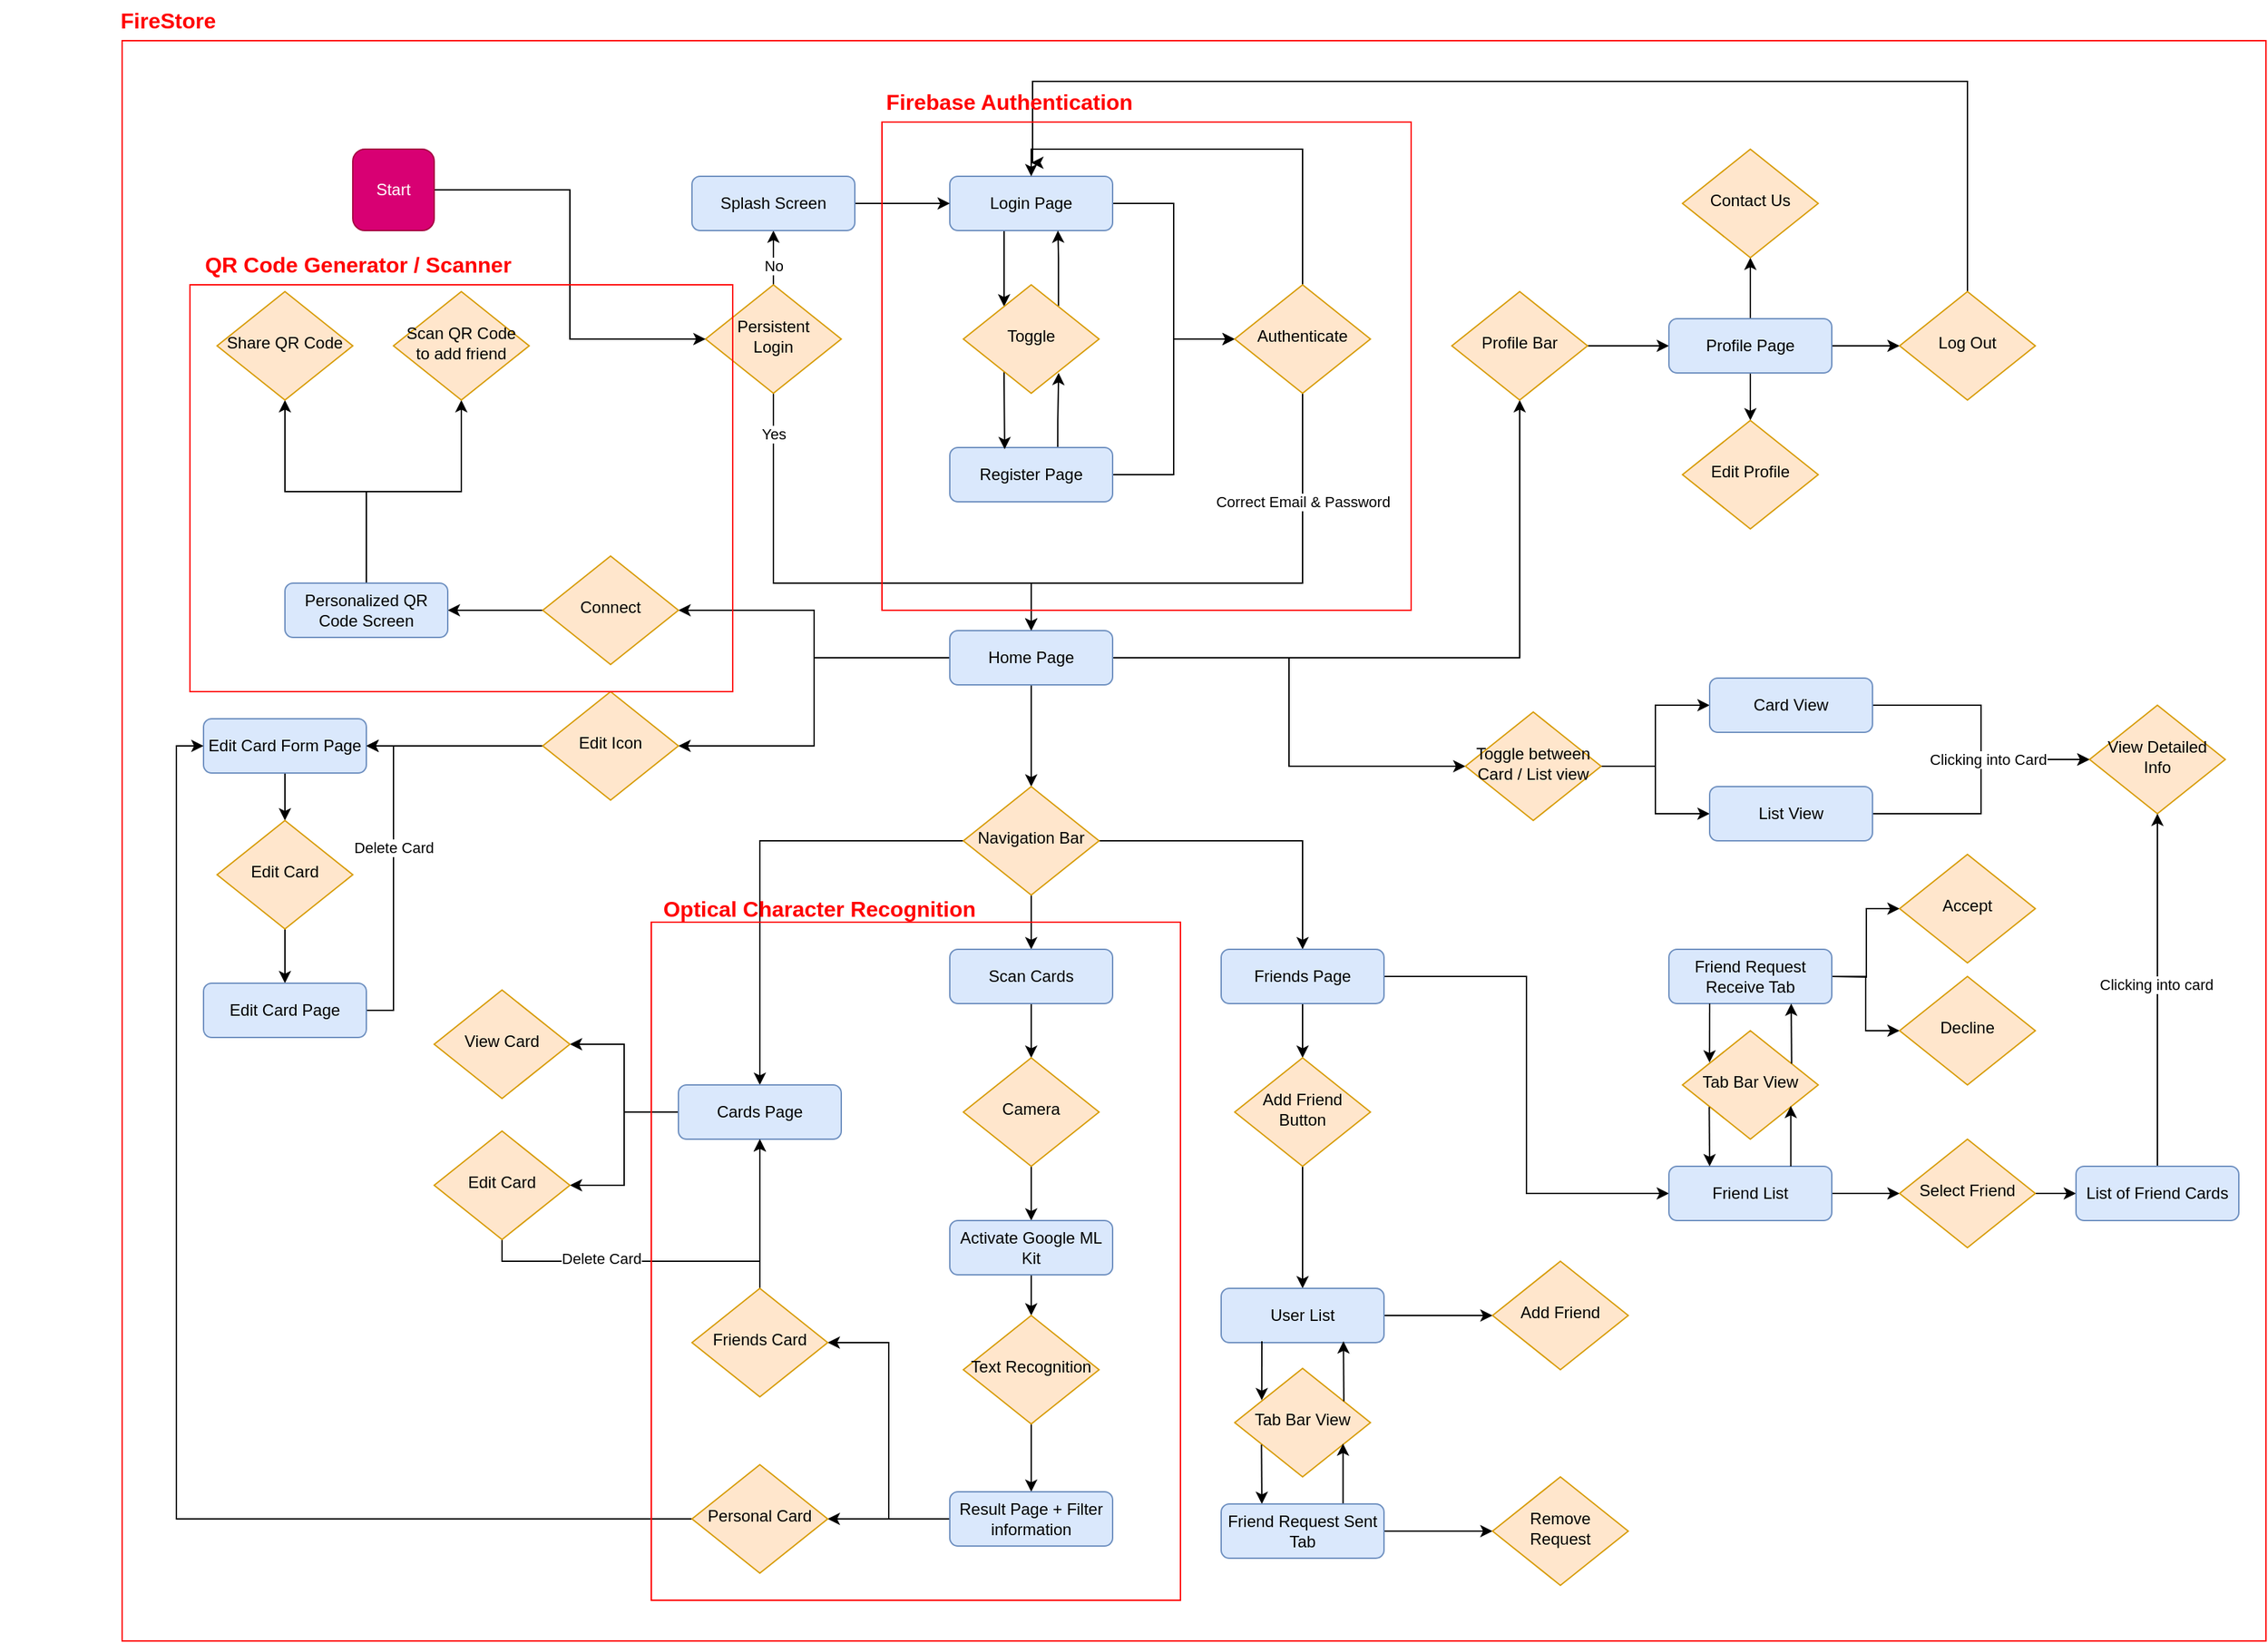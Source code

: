 <mxfile version="24.8.1" pages="2">
  <diagram id="C5RBs43oDa-KdzZeNtuy" name="Page-1">
    <mxGraphModel dx="3627" dy="998" grid="1" gridSize="10" guides="1" tooltips="1" connect="1" arrows="1" fold="1" page="1" pageScale="1" pageWidth="827" pageHeight="1169" background="#FFFFFF" math="0" shadow="0">
      <root>
        <mxCell id="WIyWlLk6GJQsqaUBKTNV-0" />
        <mxCell id="WIyWlLk6GJQsqaUBKTNV-1" parent="WIyWlLk6GJQsqaUBKTNV-0" />
        <mxCell id="S34a592UFF-NLkgkwkh3-134" value="" style="rounded=0;whiteSpace=wrap;html=1;fillColor=none;strokeColor=#FF0000;" parent="WIyWlLk6GJQsqaUBKTNV-1" vertex="1">
          <mxGeometry x="-970" y="90" width="1580" height="1180" as="geometry" />
        </mxCell>
        <mxCell id="xF7SYNI6llKXk5PDoDZM-19" style="edgeStyle=orthogonalEdgeStyle;rounded=0;orthogonalLoop=1;jettySize=auto;html=1;" parent="WIyWlLk6GJQsqaUBKTNV-1" source="WIyWlLk6GJQsqaUBKTNV-3" target="xF7SYNI6llKXk5PDoDZM-18" edge="1">
          <mxGeometry relative="1" as="geometry">
            <Array as="points">
              <mxPoint x="-320" y="240" />
              <mxPoint x="-320" y="240" />
            </Array>
          </mxGeometry>
        </mxCell>
        <mxCell id="xF7SYNI6llKXk5PDoDZM-36" style="edgeStyle=orthogonalEdgeStyle;rounded=0;orthogonalLoop=1;jettySize=auto;html=1;entryX=0;entryY=0.5;entryDx=0;entryDy=0;" parent="WIyWlLk6GJQsqaUBKTNV-1" source="WIyWlLk6GJQsqaUBKTNV-3" target="xF7SYNI6llKXk5PDoDZM-35" edge="1">
          <mxGeometry relative="1" as="geometry" />
        </mxCell>
        <mxCell id="WIyWlLk6GJQsqaUBKTNV-3" value="Login Page" style="rounded=1;whiteSpace=wrap;html=1;fontSize=12;glass=0;strokeWidth=1;shadow=0;fillColor=#dae8fc;strokeColor=#6c8ebf;" parent="WIyWlLk6GJQsqaUBKTNV-1" vertex="1">
          <mxGeometry x="-360" y="190" width="120" height="40" as="geometry" />
        </mxCell>
        <mxCell id="xF7SYNI6llKXk5PDoDZM-29" style="edgeStyle=orthogonalEdgeStyle;rounded=0;orthogonalLoop=1;jettySize=auto;html=1;" parent="WIyWlLk6GJQsqaUBKTNV-1" source="WIyWlLk6GJQsqaUBKTNV-6" target="xF7SYNI6llKXk5PDoDZM-8" edge="1">
          <mxGeometry relative="1" as="geometry">
            <Array as="points">
              <mxPoint x="-490" y="490" />
            </Array>
          </mxGeometry>
        </mxCell>
        <mxCell id="xF7SYNI6llKXk5PDoDZM-30" value="Yes" style="edgeLabel;html=1;align=center;verticalAlign=middle;resizable=0;points=[];" parent="xF7SYNI6llKXk5PDoDZM-29" vertex="1" connectable="0">
          <mxGeometry x="-0.298" y="1" relative="1" as="geometry">
            <mxPoint x="-1" y="-98" as="offset" />
          </mxGeometry>
        </mxCell>
        <mxCell id="xF7SYNI6llKXk5PDoDZM-31" style="edgeStyle=orthogonalEdgeStyle;rounded=0;orthogonalLoop=1;jettySize=auto;html=1;entryX=0.5;entryY=1;entryDx=0;entryDy=0;" parent="WIyWlLk6GJQsqaUBKTNV-1" source="WIyWlLk6GJQsqaUBKTNV-6" target="xF7SYNI6llKXk5PDoDZM-1" edge="1">
          <mxGeometry relative="1" as="geometry" />
        </mxCell>
        <mxCell id="xF7SYNI6llKXk5PDoDZM-32" value="No" style="edgeLabel;html=1;align=center;verticalAlign=middle;resizable=0;points=[];" parent="xF7SYNI6llKXk5PDoDZM-31" vertex="1" connectable="0">
          <mxGeometry x="-0.286" relative="1" as="geometry">
            <mxPoint as="offset" />
          </mxGeometry>
        </mxCell>
        <mxCell id="WIyWlLk6GJQsqaUBKTNV-6" value="Persistent&lt;br&gt;Login" style="rhombus;whiteSpace=wrap;html=1;shadow=0;fontFamily=Helvetica;fontSize=12;align=center;strokeWidth=1;spacing=6;spacingTop=-4;fillColor=#ffe6cc;strokeColor=#d79b00;" parent="WIyWlLk6GJQsqaUBKTNV-1" vertex="1">
          <mxGeometry x="-540" y="270" width="100" height="80" as="geometry" />
        </mxCell>
        <mxCell id="xF7SYNI6llKXk5PDoDZM-22" style="edgeStyle=orthogonalEdgeStyle;rounded=0;orthogonalLoop=1;jettySize=auto;html=1;entryX=0.702;entryY=0.812;entryDx=0;entryDy=0;entryPerimeter=0;exitX=0.663;exitY=0.032;exitDx=0;exitDy=0;exitPerimeter=0;" parent="WIyWlLk6GJQsqaUBKTNV-1" source="WIyWlLk6GJQsqaUBKTNV-7" target="xF7SYNI6llKXk5PDoDZM-18" edge="1">
          <mxGeometry relative="1" as="geometry">
            <mxPoint x="-280" y="330.0" as="targetPoint" />
            <mxPoint x="-280" y="370.0" as="sourcePoint" />
          </mxGeometry>
        </mxCell>
        <mxCell id="xF7SYNI6llKXk5PDoDZM-37" style="edgeStyle=orthogonalEdgeStyle;rounded=0;orthogonalLoop=1;jettySize=auto;html=1;entryX=0;entryY=0.5;entryDx=0;entryDy=0;" parent="WIyWlLk6GJQsqaUBKTNV-1" source="WIyWlLk6GJQsqaUBKTNV-7" target="xF7SYNI6llKXk5PDoDZM-35" edge="1">
          <mxGeometry relative="1" as="geometry" />
        </mxCell>
        <mxCell id="WIyWlLk6GJQsqaUBKTNV-7" value="Register Page" style="rounded=1;whiteSpace=wrap;html=1;fontSize=12;glass=0;strokeWidth=1;shadow=0;fillColor=#dae8fc;strokeColor=#6c8ebf;" parent="WIyWlLk6GJQsqaUBKTNV-1" vertex="1">
          <mxGeometry x="-360" y="390" width="120" height="40" as="geometry" />
        </mxCell>
        <mxCell id="xF7SYNI6llKXk5PDoDZM-3" style="edgeStyle=orthogonalEdgeStyle;rounded=0;orthogonalLoop=1;jettySize=auto;html=1;entryX=0;entryY=0.5;entryDx=0;entryDy=0;" parent="WIyWlLk6GJQsqaUBKTNV-1" source="xF7SYNI6llKXk5PDoDZM-1" target="WIyWlLk6GJQsqaUBKTNV-3" edge="1">
          <mxGeometry relative="1" as="geometry" />
        </mxCell>
        <mxCell id="xF7SYNI6llKXk5PDoDZM-1" value="Splash Screen" style="rounded=1;whiteSpace=wrap;html=1;fontSize=12;glass=0;strokeWidth=1;shadow=0;fillColor=#dae8fc;strokeColor=#6c8ebf;" parent="WIyWlLk6GJQsqaUBKTNV-1" vertex="1">
          <mxGeometry x="-550" y="190" width="120" height="40" as="geometry" />
        </mxCell>
        <mxCell id="xF7SYNI6llKXk5PDoDZM-47" style="edgeStyle=orthogonalEdgeStyle;rounded=0;orthogonalLoop=1;jettySize=auto;html=1;entryX=1;entryY=0.5;entryDx=0;entryDy=0;exitX=0;exitY=0.5;exitDx=0;exitDy=0;" parent="WIyWlLk6GJQsqaUBKTNV-1" source="xF7SYNI6llKXk5PDoDZM-8" target="xF7SYNI6llKXk5PDoDZM-44" edge="1">
          <mxGeometry relative="1" as="geometry" />
        </mxCell>
        <mxCell id="xF7SYNI6llKXk5PDoDZM-71" style="edgeStyle=orthogonalEdgeStyle;rounded=0;orthogonalLoop=1;jettySize=auto;html=1;entryX=0.5;entryY=0;entryDx=0;entryDy=0;" parent="WIyWlLk6GJQsqaUBKTNV-1" source="xF7SYNI6llKXk5PDoDZM-8" target="xF7SYNI6llKXk5PDoDZM-57" edge="1">
          <mxGeometry relative="1" as="geometry" />
        </mxCell>
        <mxCell id="S34a592UFF-NLkgkwkh3-39" style="edgeStyle=orthogonalEdgeStyle;rounded=0;orthogonalLoop=1;jettySize=auto;html=1;entryX=0.5;entryY=1;entryDx=0;entryDy=0;" parent="WIyWlLk6GJQsqaUBKTNV-1" source="xF7SYNI6llKXk5PDoDZM-8" target="xF7SYNI6llKXk5PDoDZM-45" edge="1">
          <mxGeometry relative="1" as="geometry" />
        </mxCell>
        <mxCell id="S34a592UFF-NLkgkwkh3-42" style="edgeStyle=orthogonalEdgeStyle;rounded=0;orthogonalLoop=1;jettySize=auto;html=1;entryX=0;entryY=0.5;entryDx=0;entryDy=0;" parent="WIyWlLk6GJQsqaUBKTNV-1" source="xF7SYNI6llKXk5PDoDZM-8" target="S34a592UFF-NLkgkwkh3-41" edge="1">
          <mxGeometry relative="1" as="geometry" />
        </mxCell>
        <mxCell id="S34a592UFF-NLkgkwkh3-113" style="edgeStyle=orthogonalEdgeStyle;rounded=0;orthogonalLoop=1;jettySize=auto;html=1;entryX=1;entryY=0.5;entryDx=0;entryDy=0;" parent="WIyWlLk6GJQsqaUBKTNV-1" source="xF7SYNI6llKXk5PDoDZM-8" target="S34a592UFF-NLkgkwkh3-112" edge="1">
          <mxGeometry relative="1" as="geometry" />
        </mxCell>
        <mxCell id="xF7SYNI6llKXk5PDoDZM-8" value="Home Page" style="rounded=1;whiteSpace=wrap;html=1;fontSize=12;glass=0;strokeWidth=1;shadow=0;fillColor=#dae8fc;strokeColor=#6c8ebf;" parent="WIyWlLk6GJQsqaUBKTNV-1" vertex="1">
          <mxGeometry x="-360" y="525" width="120" height="40" as="geometry" />
        </mxCell>
        <mxCell id="xF7SYNI6llKXk5PDoDZM-16" style="edgeStyle=orthogonalEdgeStyle;rounded=0;orthogonalLoop=1;jettySize=auto;html=1;entryX=0;entryY=0.5;entryDx=0;entryDy=0;" parent="WIyWlLk6GJQsqaUBKTNV-1" source="xF7SYNI6llKXk5PDoDZM-15" target="WIyWlLk6GJQsqaUBKTNV-6" edge="1">
          <mxGeometry relative="1" as="geometry" />
        </mxCell>
        <mxCell id="xF7SYNI6llKXk5PDoDZM-15" value="Start" style="rounded=1;whiteSpace=wrap;html=1;fillColor=#d80073;fontColor=#ffffff;strokeColor=#A50040;" parent="WIyWlLk6GJQsqaUBKTNV-1" vertex="1">
          <mxGeometry x="-800" y="170" width="60" height="60" as="geometry" />
        </mxCell>
        <mxCell id="xF7SYNI6llKXk5PDoDZM-20" style="edgeStyle=orthogonalEdgeStyle;rounded=0;orthogonalLoop=1;jettySize=auto;html=1;entryX=0.337;entryY=0.031;entryDx=0;entryDy=0;entryPerimeter=0;" parent="WIyWlLk6GJQsqaUBKTNV-1" target="WIyWlLk6GJQsqaUBKTNV-7" edge="1">
          <mxGeometry relative="1" as="geometry">
            <mxPoint x="-300.14" y="310.0" as="sourcePoint" />
            <mxPoint x="-300.14" y="350.0" as="targetPoint" />
            <Array as="points">
              <mxPoint x="-320" y="310" />
              <mxPoint x="-320" y="340" />
              <mxPoint x="-320" y="340" />
            </Array>
          </mxGeometry>
        </mxCell>
        <mxCell id="xF7SYNI6llKXk5PDoDZM-27" style="edgeStyle=orthogonalEdgeStyle;rounded=0;orthogonalLoop=1;jettySize=auto;html=1;entryX=0.664;entryY=0.996;entryDx=0;entryDy=0;entryPerimeter=0;exitX=0.701;exitY=0.197;exitDx=0;exitDy=0;exitPerimeter=0;" parent="WIyWlLk6GJQsqaUBKTNV-1" source="xF7SYNI6llKXk5PDoDZM-18" edge="1">
          <mxGeometry relative="1" as="geometry">
            <mxPoint x="-280.32" y="230.0" as="targetPoint" />
            <mxPoint x="-280" y="264.32" as="sourcePoint" />
          </mxGeometry>
        </mxCell>
        <mxCell id="xF7SYNI6llKXk5PDoDZM-18" value="Toggle" style="rhombus;whiteSpace=wrap;html=1;shadow=0;fontFamily=Helvetica;fontSize=12;align=center;strokeWidth=1;spacing=6;spacingTop=-4;fillColor=#ffe6cc;strokeColor=#d79b00;" parent="WIyWlLk6GJQsqaUBKTNV-1" vertex="1">
          <mxGeometry x="-350" y="270" width="100" height="80" as="geometry" />
        </mxCell>
        <mxCell id="xF7SYNI6llKXk5PDoDZM-39" style="edgeStyle=orthogonalEdgeStyle;rounded=0;orthogonalLoop=1;jettySize=auto;html=1;entryX=0.5;entryY=0;entryDx=0;entryDy=0;" parent="WIyWlLk6GJQsqaUBKTNV-1" source="xF7SYNI6llKXk5PDoDZM-35" target="xF7SYNI6llKXk5PDoDZM-8" edge="1">
          <mxGeometry relative="1" as="geometry">
            <Array as="points">
              <mxPoint x="-100" y="490" />
              <mxPoint x="-300" y="490" />
            </Array>
          </mxGeometry>
        </mxCell>
        <mxCell id="xF7SYNI6llKXk5PDoDZM-42" value="Correct Email &amp;amp; Password" style="edgeLabel;html=1;align=center;verticalAlign=middle;resizable=0;points=[];" parent="xF7SYNI6llKXk5PDoDZM-39" vertex="1" connectable="0">
          <mxGeometry x="-0.061" y="-3" relative="1" as="geometry">
            <mxPoint x="36" y="-57" as="offset" />
          </mxGeometry>
        </mxCell>
        <mxCell id="xF7SYNI6llKXk5PDoDZM-40" style="edgeStyle=orthogonalEdgeStyle;rounded=0;orthogonalLoop=1;jettySize=auto;html=1;entryX=0.5;entryY=0;entryDx=0;entryDy=0;" parent="WIyWlLk6GJQsqaUBKTNV-1" source="xF7SYNI6llKXk5PDoDZM-35" target="WIyWlLk6GJQsqaUBKTNV-3" edge="1">
          <mxGeometry relative="1" as="geometry">
            <Array as="points">
              <mxPoint x="-100" y="170" />
              <mxPoint x="-300" y="170" />
            </Array>
          </mxGeometry>
        </mxCell>
        <mxCell id="xF7SYNI6llKXk5PDoDZM-35" value="Authenticate" style="rhombus;whiteSpace=wrap;html=1;shadow=0;fontFamily=Helvetica;fontSize=12;align=center;strokeWidth=1;spacing=6;spacingTop=-4;fillColor=#ffe6cc;strokeColor=#d79b00;" parent="WIyWlLk6GJQsqaUBKTNV-1" vertex="1">
          <mxGeometry x="-150" y="270" width="100" height="80" as="geometry" />
        </mxCell>
        <mxCell id="xF7SYNI6llKXk5PDoDZM-90" style="edgeStyle=orthogonalEdgeStyle;rounded=0;orthogonalLoop=1;jettySize=auto;html=1;entryX=1;entryY=0.5;entryDx=0;entryDy=0;exitX=0;exitY=0.5;exitDx=0;exitDy=0;" parent="WIyWlLk6GJQsqaUBKTNV-1" source="xF7SYNI6llKXk5PDoDZM-44" target="xF7SYNI6llKXk5PDoDZM-89" edge="1">
          <mxGeometry relative="1" as="geometry">
            <mxPoint x="-710.0" y="675.0" as="sourcePoint" />
          </mxGeometry>
        </mxCell>
        <mxCell id="xF7SYNI6llKXk5PDoDZM-44" value="Edit Icon" style="rhombus;whiteSpace=wrap;html=1;shadow=0;fontFamily=Helvetica;fontSize=12;align=center;strokeWidth=1;spacing=6;spacingTop=-4;fillColor=#ffe6cc;strokeColor=#d79b00;" parent="WIyWlLk6GJQsqaUBKTNV-1" vertex="1">
          <mxGeometry x="-660" y="570" width="100" height="80" as="geometry" />
        </mxCell>
        <mxCell id="xF7SYNI6llKXk5PDoDZM-59" style="edgeStyle=orthogonalEdgeStyle;rounded=0;orthogonalLoop=1;jettySize=auto;html=1;entryX=0;entryY=0.5;entryDx=0;entryDy=0;" parent="WIyWlLk6GJQsqaUBKTNV-1" source="xF7SYNI6llKXk5PDoDZM-45" target="xF7SYNI6llKXk5PDoDZM-53" edge="1">
          <mxGeometry relative="1" as="geometry" />
        </mxCell>
        <mxCell id="xF7SYNI6llKXk5PDoDZM-45" value="Profile Bar" style="rhombus;whiteSpace=wrap;html=1;shadow=0;fontFamily=Helvetica;fontSize=12;align=center;strokeWidth=1;spacing=6;spacingTop=-4;fillColor=#ffe6cc;strokeColor=#d79b00;" parent="WIyWlLk6GJQsqaUBKTNV-1" vertex="1">
          <mxGeometry x="10" y="275" width="100" height="80" as="geometry" />
        </mxCell>
        <mxCell id="xF7SYNI6llKXk5PDoDZM-60" style="edgeStyle=orthogonalEdgeStyle;rounded=0;orthogonalLoop=1;jettySize=auto;html=1;entryX=0.5;entryY=1;entryDx=0;entryDy=0;" parent="WIyWlLk6GJQsqaUBKTNV-1" source="xF7SYNI6llKXk5PDoDZM-53" target="xF7SYNI6llKXk5PDoDZM-54" edge="1">
          <mxGeometry relative="1" as="geometry" />
        </mxCell>
        <mxCell id="xF7SYNI6llKXk5PDoDZM-64" style="edgeStyle=orthogonalEdgeStyle;rounded=0;orthogonalLoop=1;jettySize=auto;html=1;entryX=0.5;entryY=0;entryDx=0;entryDy=0;" parent="WIyWlLk6GJQsqaUBKTNV-1" source="xF7SYNI6llKXk5PDoDZM-53" target="xF7SYNI6llKXk5PDoDZM-63" edge="1">
          <mxGeometry relative="1" as="geometry" />
        </mxCell>
        <mxCell id="xF7SYNI6llKXk5PDoDZM-68" style="edgeStyle=orthogonalEdgeStyle;rounded=0;orthogonalLoop=1;jettySize=auto;html=1;entryX=0;entryY=0.5;entryDx=0;entryDy=0;" parent="WIyWlLk6GJQsqaUBKTNV-1" source="xF7SYNI6llKXk5PDoDZM-53" target="xF7SYNI6llKXk5PDoDZM-67" edge="1">
          <mxGeometry relative="1" as="geometry" />
        </mxCell>
        <mxCell id="xF7SYNI6llKXk5PDoDZM-53" value="Profile Page" style="rounded=1;whiteSpace=wrap;html=1;fontSize=12;glass=0;strokeWidth=1;shadow=0;fillColor=#dae8fc;strokeColor=#6c8ebf;" parent="WIyWlLk6GJQsqaUBKTNV-1" vertex="1">
          <mxGeometry x="170" y="295" width="120" height="40" as="geometry" />
        </mxCell>
        <mxCell id="xF7SYNI6llKXk5PDoDZM-54" value="Contact Us" style="rhombus;whiteSpace=wrap;html=1;shadow=0;fontFamily=Helvetica;fontSize=12;align=center;strokeWidth=1;spacing=6;spacingTop=-4;fillColor=#ffe6cc;strokeColor=#d79b00;" parent="WIyWlLk6GJQsqaUBKTNV-1" vertex="1">
          <mxGeometry x="180" y="170" width="100" height="80" as="geometry" />
        </mxCell>
        <mxCell id="xF7SYNI6llKXk5PDoDZM-82" style="edgeStyle=orthogonalEdgeStyle;rounded=0;orthogonalLoop=1;jettySize=auto;html=1;entryX=0.5;entryY=0;entryDx=0;entryDy=0;" parent="WIyWlLk6GJQsqaUBKTNV-1" source="xF7SYNI6llKXk5PDoDZM-57" target="xF7SYNI6llKXk5PDoDZM-73" edge="1">
          <mxGeometry relative="1" as="geometry" />
        </mxCell>
        <mxCell id="xF7SYNI6llKXk5PDoDZM-86" style="edgeStyle=orthogonalEdgeStyle;rounded=0;orthogonalLoop=1;jettySize=auto;html=1;entryX=0.5;entryY=0;entryDx=0;entryDy=0;" parent="WIyWlLk6GJQsqaUBKTNV-1" source="xF7SYNI6llKXk5PDoDZM-57" target="xF7SYNI6llKXk5PDoDZM-72" edge="1">
          <mxGeometry relative="1" as="geometry" />
        </mxCell>
        <mxCell id="xF7SYNI6llKXk5PDoDZM-87" style="edgeStyle=orthogonalEdgeStyle;rounded=0;orthogonalLoop=1;jettySize=auto;html=1;entryX=0.5;entryY=0;entryDx=0;entryDy=0;" parent="WIyWlLk6GJQsqaUBKTNV-1" source="xF7SYNI6llKXk5PDoDZM-57" target="xF7SYNI6llKXk5PDoDZM-74" edge="1">
          <mxGeometry relative="1" as="geometry" />
        </mxCell>
        <mxCell id="xF7SYNI6llKXk5PDoDZM-57" value="Navigation Bar" style="rhombus;whiteSpace=wrap;html=1;shadow=0;fontFamily=Helvetica;fontSize=12;align=center;strokeWidth=1;spacing=6;spacingTop=-4;fillColor=#ffe6cc;strokeColor=#d79b00;" parent="WIyWlLk6GJQsqaUBKTNV-1" vertex="1">
          <mxGeometry x="-350" y="640" width="100" height="80" as="geometry" />
        </mxCell>
        <mxCell id="xF7SYNI6llKXk5PDoDZM-63" value="Edit Profile" style="rhombus;whiteSpace=wrap;html=1;shadow=0;fontFamily=Helvetica;fontSize=12;align=center;strokeWidth=1;spacing=6;spacingTop=-4;fillColor=#ffe6cc;strokeColor=#d79b00;" parent="WIyWlLk6GJQsqaUBKTNV-1" vertex="1">
          <mxGeometry x="180" y="370" width="100" height="80" as="geometry" />
        </mxCell>
        <mxCell id="S34a592UFF-NLkgkwkh3-40" style="edgeStyle=orthogonalEdgeStyle;rounded=0;orthogonalLoop=1;jettySize=auto;html=1;" parent="WIyWlLk6GJQsqaUBKTNV-1" source="xF7SYNI6llKXk5PDoDZM-67" edge="1">
          <mxGeometry relative="1" as="geometry">
            <mxPoint x="-300" y="180" as="targetPoint" />
            <Array as="points">
              <mxPoint x="390" y="120" />
              <mxPoint x="-299" y="120" />
              <mxPoint x="-299" y="180" />
            </Array>
          </mxGeometry>
        </mxCell>
        <mxCell id="xF7SYNI6llKXk5PDoDZM-67" value="Log Out" style="rhombus;whiteSpace=wrap;html=1;shadow=0;fontFamily=Helvetica;fontSize=12;align=center;strokeWidth=1;spacing=6;spacingTop=-4;fillColor=#ffe6cc;strokeColor=#d79b00;" parent="WIyWlLk6GJQsqaUBKTNV-1" vertex="1">
          <mxGeometry x="340" y="275" width="100" height="80" as="geometry" />
        </mxCell>
        <mxCell id="S34a592UFF-NLkgkwkh3-22" style="edgeStyle=orthogonalEdgeStyle;rounded=0;orthogonalLoop=1;jettySize=auto;html=1;entryX=1;entryY=0.5;entryDx=0;entryDy=0;" parent="WIyWlLk6GJQsqaUBKTNV-1" source="xF7SYNI6llKXk5PDoDZM-72" target="S34a592UFF-NLkgkwkh3-21" edge="1">
          <mxGeometry relative="1" as="geometry" />
        </mxCell>
        <mxCell id="S34a592UFF-NLkgkwkh3-23" style="edgeStyle=orthogonalEdgeStyle;rounded=0;orthogonalLoop=1;jettySize=auto;html=1;entryX=1;entryY=0.5;entryDx=0;entryDy=0;" parent="WIyWlLk6GJQsqaUBKTNV-1" source="xF7SYNI6llKXk5PDoDZM-72" target="S34a592UFF-NLkgkwkh3-20" edge="1">
          <mxGeometry relative="1" as="geometry" />
        </mxCell>
        <mxCell id="xF7SYNI6llKXk5PDoDZM-72" value="Cards Page" style="rounded=1;whiteSpace=wrap;html=1;fontSize=12;glass=0;strokeWidth=1;shadow=0;fillColor=#dae8fc;strokeColor=#6c8ebf;" parent="WIyWlLk6GJQsqaUBKTNV-1" vertex="1">
          <mxGeometry x="-560" y="860" width="120" height="40" as="geometry" />
        </mxCell>
        <mxCell id="xF7SYNI6llKXk5PDoDZM-77" style="edgeStyle=orthogonalEdgeStyle;rounded=0;orthogonalLoop=1;jettySize=auto;html=1;" parent="WIyWlLk6GJQsqaUBKTNV-1" source="xF7SYNI6llKXk5PDoDZM-73" target="xF7SYNI6llKXk5PDoDZM-76" edge="1">
          <mxGeometry relative="1" as="geometry" />
        </mxCell>
        <mxCell id="xF7SYNI6llKXk5PDoDZM-73" value="Scan Cards" style="rounded=1;whiteSpace=wrap;html=1;fontSize=12;glass=0;strokeWidth=1;shadow=0;fillColor=#dae8fc;strokeColor=#6c8ebf;" parent="WIyWlLk6GJQsqaUBKTNV-1" vertex="1">
          <mxGeometry x="-360" y="760" width="120" height="40" as="geometry" />
        </mxCell>
        <mxCell id="S34a592UFF-NLkgkwkh3-68" style="edgeStyle=orthogonalEdgeStyle;rounded=0;orthogonalLoop=1;jettySize=auto;html=1;entryX=0;entryY=0.5;entryDx=0;entryDy=0;" parent="WIyWlLk6GJQsqaUBKTNV-1" source="xF7SYNI6llKXk5PDoDZM-74" target="S34a592UFF-NLkgkwkh3-52" edge="1">
          <mxGeometry relative="1" as="geometry">
            <mxPoint y="780.0" as="targetPoint" />
          </mxGeometry>
        </mxCell>
        <mxCell id="S34a592UFF-NLkgkwkh3-79" style="edgeStyle=orthogonalEdgeStyle;rounded=0;orthogonalLoop=1;jettySize=auto;html=1;entryX=0.5;entryY=0;entryDx=0;entryDy=0;" parent="WIyWlLk6GJQsqaUBKTNV-1" source="xF7SYNI6llKXk5PDoDZM-74" target="S34a592UFF-NLkgkwkh3-78" edge="1">
          <mxGeometry relative="1" as="geometry" />
        </mxCell>
        <mxCell id="xF7SYNI6llKXk5PDoDZM-74" value="Friends Page" style="rounded=1;whiteSpace=wrap;html=1;fontSize=12;glass=0;strokeWidth=1;shadow=0;fillColor=#dae8fc;strokeColor=#6c8ebf;" parent="WIyWlLk6GJQsqaUBKTNV-1" vertex="1">
          <mxGeometry x="-160" y="760" width="120" height="40" as="geometry" />
        </mxCell>
        <mxCell id="xF7SYNI6llKXk5PDoDZM-80" style="edgeStyle=orthogonalEdgeStyle;rounded=0;orthogonalLoop=1;jettySize=auto;html=1;" parent="WIyWlLk6GJQsqaUBKTNV-1" source="xF7SYNI6llKXk5PDoDZM-76" edge="1">
          <mxGeometry relative="1" as="geometry">
            <mxPoint x="-300" y="960" as="targetPoint" />
          </mxGeometry>
        </mxCell>
        <mxCell id="xF7SYNI6llKXk5PDoDZM-76" value="Camera" style="rhombus;whiteSpace=wrap;html=1;shadow=0;fontFamily=Helvetica;fontSize=12;align=center;strokeWidth=1;spacing=6;spacingTop=-4;fillColor=#ffe6cc;strokeColor=#d79b00;" parent="WIyWlLk6GJQsqaUBKTNV-1" vertex="1">
          <mxGeometry x="-350" y="840" width="100" height="80" as="geometry" />
        </mxCell>
        <mxCell id="xF7SYNI6llKXk5PDoDZM-84" value="" style="edgeStyle=orthogonalEdgeStyle;rounded=0;orthogonalLoop=1;jettySize=auto;html=1;" parent="WIyWlLk6GJQsqaUBKTNV-1" source="xF7SYNI6llKXk5PDoDZM-81" target="xF7SYNI6llKXk5PDoDZM-83" edge="1">
          <mxGeometry relative="1" as="geometry" />
        </mxCell>
        <mxCell id="xF7SYNI6llKXk5PDoDZM-81" value="Activate Google ML Kit" style="rounded=1;whiteSpace=wrap;html=1;fontSize=12;glass=0;strokeWidth=1;shadow=0;fillColor=#dae8fc;strokeColor=#6c8ebf;" parent="WIyWlLk6GJQsqaUBKTNV-1" vertex="1">
          <mxGeometry x="-360" y="960" width="120" height="40" as="geometry" />
        </mxCell>
        <mxCell id="S34a592UFF-NLkgkwkh3-7" style="edgeStyle=orthogonalEdgeStyle;rounded=0;orthogonalLoop=1;jettySize=auto;html=1;" parent="WIyWlLk6GJQsqaUBKTNV-1" source="xF7SYNI6llKXk5PDoDZM-83" target="S34a592UFF-NLkgkwkh3-6" edge="1">
          <mxGeometry relative="1" as="geometry" />
        </mxCell>
        <mxCell id="xF7SYNI6llKXk5PDoDZM-83" value="Text Recognition" style="rhombus;whiteSpace=wrap;html=1;shadow=0;fontFamily=Helvetica;fontSize=12;align=center;strokeWidth=1;spacing=6;spacingTop=-4;fillColor=#ffe6cc;strokeColor=#d79b00;" parent="WIyWlLk6GJQsqaUBKTNV-1" vertex="1">
          <mxGeometry x="-350" y="1030" width="100" height="80" as="geometry" />
        </mxCell>
        <mxCell id="xF7SYNI6llKXk5PDoDZM-101" style="edgeStyle=orthogonalEdgeStyle;rounded=0;orthogonalLoop=1;jettySize=auto;html=1;entryX=0.5;entryY=0;entryDx=0;entryDy=0;" parent="WIyWlLk6GJQsqaUBKTNV-1" target="xF7SYNI6llKXk5PDoDZM-100" edge="1">
          <mxGeometry relative="1" as="geometry">
            <mxPoint x="-859.923" y="676.0" as="sourcePoint" />
          </mxGeometry>
        </mxCell>
        <mxCell id="S34a592UFF-NLkgkwkh3-4" style="edgeStyle=orthogonalEdgeStyle;rounded=0;orthogonalLoop=1;jettySize=auto;html=1;" parent="WIyWlLk6GJQsqaUBKTNV-1" source="xF7SYNI6llKXk5PDoDZM-89" target="xF7SYNI6llKXk5PDoDZM-100" edge="1">
          <mxGeometry relative="1" as="geometry" />
        </mxCell>
        <mxCell id="xF7SYNI6llKXk5PDoDZM-89" value="Edit Card Form Page" style="rounded=1;whiteSpace=wrap;html=1;fontSize=12;glass=0;strokeWidth=1;shadow=0;fillColor=#dae8fc;strokeColor=#6c8ebf;" parent="WIyWlLk6GJQsqaUBKTNV-1" vertex="1">
          <mxGeometry x="-910" y="590" width="120" height="40" as="geometry" />
        </mxCell>
        <mxCell id="xF7SYNI6llKXk5PDoDZM-104" style="edgeStyle=orthogonalEdgeStyle;rounded=0;orthogonalLoop=1;jettySize=auto;html=1;entryX=0.5;entryY=0;entryDx=0;entryDy=0;" parent="WIyWlLk6GJQsqaUBKTNV-1" source="xF7SYNI6llKXk5PDoDZM-100" target="xF7SYNI6llKXk5PDoDZM-102" edge="1">
          <mxGeometry relative="1" as="geometry" />
        </mxCell>
        <mxCell id="xF7SYNI6llKXk5PDoDZM-100" value="Edit Card" style="rhombus;whiteSpace=wrap;html=1;shadow=0;fontFamily=Helvetica;fontSize=12;align=center;strokeWidth=1;spacing=6;spacingTop=-4;fillColor=#ffe6cc;strokeColor=#d79b00;" parent="WIyWlLk6GJQsqaUBKTNV-1" vertex="1">
          <mxGeometry x="-900" y="665" width="100" height="80" as="geometry" />
        </mxCell>
        <mxCell id="xF7SYNI6llKXk5PDoDZM-107" style="edgeStyle=orthogonalEdgeStyle;rounded=0;orthogonalLoop=1;jettySize=auto;html=1;entryX=1;entryY=0.5;entryDx=0;entryDy=0;" parent="WIyWlLk6GJQsqaUBKTNV-1" source="xF7SYNI6llKXk5PDoDZM-102" target="xF7SYNI6llKXk5PDoDZM-89" edge="1">
          <mxGeometry relative="1" as="geometry">
            <Array as="points">
              <mxPoint x="-770" y="805" />
              <mxPoint x="-770" y="610" />
            </Array>
          </mxGeometry>
        </mxCell>
        <mxCell id="xF7SYNI6llKXk5PDoDZM-108" value="Delete Card" style="edgeLabel;html=1;align=center;verticalAlign=middle;resizable=0;points=[];" parent="xF7SYNI6llKXk5PDoDZM-107" vertex="1" connectable="0">
          <mxGeometry x="-0.139" y="-2" relative="1" as="geometry">
            <mxPoint x="-2" y="-39" as="offset" />
          </mxGeometry>
        </mxCell>
        <mxCell id="xF7SYNI6llKXk5PDoDZM-102" value="Edit Card Page" style="rounded=1;whiteSpace=wrap;html=1;fontSize=12;glass=0;strokeWidth=1;shadow=0;fillColor=#dae8fc;strokeColor=#6c8ebf;" parent="WIyWlLk6GJQsqaUBKTNV-1" vertex="1">
          <mxGeometry x="-910" y="785" width="120" height="40" as="geometry" />
        </mxCell>
        <mxCell id="S34a592UFF-NLkgkwkh3-16" style="edgeStyle=orthogonalEdgeStyle;rounded=0;orthogonalLoop=1;jettySize=auto;html=1;entryX=1;entryY=0.5;entryDx=0;entryDy=0;" parent="WIyWlLk6GJQsqaUBKTNV-1" source="S34a592UFF-NLkgkwkh3-6" target="S34a592UFF-NLkgkwkh3-15" edge="1">
          <mxGeometry relative="1" as="geometry" />
        </mxCell>
        <mxCell id="S34a592UFF-NLkgkwkh3-27" style="edgeStyle=orthogonalEdgeStyle;rounded=0;orthogonalLoop=1;jettySize=auto;html=1;entryX=1;entryY=0.5;entryDx=0;entryDy=0;" parent="WIyWlLk6GJQsqaUBKTNV-1" source="S34a592UFF-NLkgkwkh3-6" target="S34a592UFF-NLkgkwkh3-8" edge="1">
          <mxGeometry relative="1" as="geometry" />
        </mxCell>
        <mxCell id="S34a592UFF-NLkgkwkh3-6" value="Result Page + Filter information" style="rounded=1;whiteSpace=wrap;html=1;fontSize=12;glass=0;strokeWidth=1;shadow=0;fillColor=#dae8fc;strokeColor=#6c8ebf;" parent="WIyWlLk6GJQsqaUBKTNV-1" vertex="1">
          <mxGeometry x="-360" y="1160" width="120" height="40" as="geometry" />
        </mxCell>
        <mxCell id="S34a592UFF-NLkgkwkh3-12" style="edgeStyle=orthogonalEdgeStyle;rounded=0;orthogonalLoop=1;jettySize=auto;html=1;entryX=0;entryY=0.5;entryDx=0;entryDy=0;" parent="WIyWlLk6GJQsqaUBKTNV-1" source="S34a592UFF-NLkgkwkh3-8" target="xF7SYNI6llKXk5PDoDZM-89" edge="1">
          <mxGeometry relative="1" as="geometry" />
        </mxCell>
        <mxCell id="S34a592UFF-NLkgkwkh3-8" value="Personal Card" style="rhombus;whiteSpace=wrap;html=1;shadow=0;fontFamily=Helvetica;fontSize=12;align=center;strokeWidth=1;spacing=6;spacingTop=-4;fillColor=#ffe6cc;strokeColor=#d79b00;" parent="WIyWlLk6GJQsqaUBKTNV-1" vertex="1">
          <mxGeometry x="-550" y="1140" width="100" height="80" as="geometry" />
        </mxCell>
        <mxCell id="S34a592UFF-NLkgkwkh3-18" style="edgeStyle=orthogonalEdgeStyle;rounded=0;orthogonalLoop=1;jettySize=auto;html=1;entryX=0.5;entryY=1;entryDx=0;entryDy=0;" parent="WIyWlLk6GJQsqaUBKTNV-1" source="S34a592UFF-NLkgkwkh3-15" target="xF7SYNI6llKXk5PDoDZM-72" edge="1">
          <mxGeometry relative="1" as="geometry" />
        </mxCell>
        <mxCell id="S34a592UFF-NLkgkwkh3-15" value="Friends Card" style="rhombus;whiteSpace=wrap;html=1;shadow=0;fontFamily=Helvetica;fontSize=12;align=center;strokeWidth=1;spacing=6;spacingTop=-4;fillColor=#ffe6cc;strokeColor=#d79b00;" parent="WIyWlLk6GJQsqaUBKTNV-1" vertex="1">
          <mxGeometry x="-550" y="1010" width="100" height="80" as="geometry" />
        </mxCell>
        <mxCell id="S34a592UFF-NLkgkwkh3-20" value="View Card" style="rhombus;whiteSpace=wrap;html=1;shadow=0;fontFamily=Helvetica;fontSize=12;align=center;strokeWidth=1;spacing=6;spacingTop=-4;fillColor=#ffe6cc;strokeColor=#d79b00;" parent="WIyWlLk6GJQsqaUBKTNV-1" vertex="1">
          <mxGeometry x="-740" y="790" width="100" height="80" as="geometry" />
        </mxCell>
        <mxCell id="S34a592UFF-NLkgkwkh3-105" style="edgeStyle=orthogonalEdgeStyle;rounded=0;orthogonalLoop=1;jettySize=auto;html=1;entryX=0.5;entryY=1;entryDx=0;entryDy=0;" parent="WIyWlLk6GJQsqaUBKTNV-1" source="S34a592UFF-NLkgkwkh3-21" target="xF7SYNI6llKXk5PDoDZM-72" edge="1">
          <mxGeometry relative="1" as="geometry">
            <Array as="points">
              <mxPoint x="-690" y="990" />
              <mxPoint x="-500" y="990" />
            </Array>
          </mxGeometry>
        </mxCell>
        <mxCell id="S34a592UFF-NLkgkwkh3-106" value="Delete Card" style="edgeLabel;html=1;align=center;verticalAlign=middle;resizable=0;points=[];" parent="S34a592UFF-NLkgkwkh3-105" vertex="1" connectable="0">
          <mxGeometry x="-0.399" y="2" relative="1" as="geometry">
            <mxPoint as="offset" />
          </mxGeometry>
        </mxCell>
        <mxCell id="S34a592UFF-NLkgkwkh3-21" value="Edit Card" style="rhombus;whiteSpace=wrap;html=1;shadow=0;fontFamily=Helvetica;fontSize=12;align=center;strokeWidth=1;spacing=6;spacingTop=-4;fillColor=#ffe6cc;strokeColor=#d79b00;" parent="WIyWlLk6GJQsqaUBKTNV-1" vertex="1">
          <mxGeometry x="-740" y="894" width="100" height="80" as="geometry" />
        </mxCell>
        <mxCell id="S34a592UFF-NLkgkwkh3-63" style="edgeStyle=orthogonalEdgeStyle;rounded=0;orthogonalLoop=1;jettySize=auto;html=1;entryX=0;entryY=0.5;entryDx=0;entryDy=0;" parent="WIyWlLk6GJQsqaUBKTNV-1" target="S34a592UFF-NLkgkwkh3-60" edge="1">
          <mxGeometry relative="1" as="geometry">
            <mxPoint x="290.0" y="780.0" as="sourcePoint" />
          </mxGeometry>
        </mxCell>
        <mxCell id="S34a592UFF-NLkgkwkh3-45" style="edgeStyle=orthogonalEdgeStyle;rounded=0;orthogonalLoop=1;jettySize=auto;html=1;entryX=0;entryY=0.5;entryDx=0;entryDy=0;" parent="WIyWlLk6GJQsqaUBKTNV-1" source="S34a592UFF-NLkgkwkh3-41" target="S34a592UFF-NLkgkwkh3-43" edge="1">
          <mxGeometry relative="1" as="geometry" />
        </mxCell>
        <mxCell id="S34a592UFF-NLkgkwkh3-46" style="edgeStyle=orthogonalEdgeStyle;rounded=0;orthogonalLoop=1;jettySize=auto;html=1;entryX=0;entryY=0.5;entryDx=0;entryDy=0;" parent="WIyWlLk6GJQsqaUBKTNV-1" source="S34a592UFF-NLkgkwkh3-41" target="S34a592UFF-NLkgkwkh3-44" edge="1">
          <mxGeometry relative="1" as="geometry" />
        </mxCell>
        <mxCell id="S34a592UFF-NLkgkwkh3-41" value="Toggle between Card / List view" style="rhombus;whiteSpace=wrap;html=1;shadow=0;fontFamily=Helvetica;fontSize=12;align=center;strokeWidth=1;spacing=6;spacingTop=-4;fillColor=#ffe6cc;strokeColor=#d79b00;" parent="WIyWlLk6GJQsqaUBKTNV-1" vertex="1">
          <mxGeometry x="20" y="585" width="100" height="80" as="geometry" />
        </mxCell>
        <mxCell id="S34a592UFF-NLkgkwkh3-49" style="edgeStyle=orthogonalEdgeStyle;rounded=0;orthogonalLoop=1;jettySize=auto;html=1;entryX=0;entryY=0.5;entryDx=0;entryDy=0;" parent="WIyWlLk6GJQsqaUBKTNV-1" source="S34a592UFF-NLkgkwkh3-43" target="S34a592UFF-NLkgkwkh3-47" edge="1">
          <mxGeometry relative="1" as="geometry" />
        </mxCell>
        <mxCell id="S34a592UFF-NLkgkwkh3-43" value="Card View" style="rounded=1;whiteSpace=wrap;html=1;fontSize=12;glass=0;strokeWidth=1;shadow=0;fillColor=#dae8fc;strokeColor=#6c8ebf;" parent="WIyWlLk6GJQsqaUBKTNV-1" vertex="1">
          <mxGeometry x="200" y="560" width="120" height="40" as="geometry" />
        </mxCell>
        <mxCell id="S34a592UFF-NLkgkwkh3-50" style="edgeStyle=orthogonalEdgeStyle;rounded=0;orthogonalLoop=1;jettySize=auto;html=1;entryX=0;entryY=0.5;entryDx=0;entryDy=0;" parent="WIyWlLk6GJQsqaUBKTNV-1" source="S34a592UFF-NLkgkwkh3-44" target="S34a592UFF-NLkgkwkh3-47" edge="1">
          <mxGeometry relative="1" as="geometry" />
        </mxCell>
        <mxCell id="S34a592UFF-NLkgkwkh3-51" value="Clicking into Card" style="edgeLabel;html=1;align=center;verticalAlign=middle;resizable=0;points=[];" parent="S34a592UFF-NLkgkwkh3-50" vertex="1" connectable="0">
          <mxGeometry x="0.664" y="-2" relative="1" as="geometry">
            <mxPoint x="-42" y="-2" as="offset" />
          </mxGeometry>
        </mxCell>
        <mxCell id="S34a592UFF-NLkgkwkh3-44" value="List View" style="rounded=1;whiteSpace=wrap;html=1;fontSize=12;glass=0;strokeWidth=1;shadow=0;fillColor=#dae8fc;strokeColor=#6c8ebf;" parent="WIyWlLk6GJQsqaUBKTNV-1" vertex="1">
          <mxGeometry x="200" y="640" width="120" height="40" as="geometry" />
        </mxCell>
        <mxCell id="S34a592UFF-NLkgkwkh3-47" value="View Detailed Info" style="rhombus;whiteSpace=wrap;html=1;shadow=0;fontFamily=Helvetica;fontSize=12;align=center;strokeWidth=1;spacing=6;spacingTop=-4;fillColor=#ffe6cc;strokeColor=#d79b00;" parent="WIyWlLk6GJQsqaUBKTNV-1" vertex="1">
          <mxGeometry x="480" y="580" width="100" height="80" as="geometry" />
        </mxCell>
        <mxCell id="S34a592UFF-NLkgkwkh3-73" style="edgeStyle=orthogonalEdgeStyle;rounded=0;orthogonalLoop=1;jettySize=auto;html=1;entryX=0;entryY=0.5;entryDx=0;entryDy=0;" parent="WIyWlLk6GJQsqaUBKTNV-1" source="S34a592UFF-NLkgkwkh3-52" target="S34a592UFF-NLkgkwkh3-72" edge="1">
          <mxGeometry relative="1" as="geometry" />
        </mxCell>
        <mxCell id="S34a592UFF-NLkgkwkh3-52" value="Friend List" style="rounded=1;whiteSpace=wrap;html=1;fontSize=12;glass=0;strokeWidth=1;shadow=0;fillColor=#dae8fc;strokeColor=#6c8ebf;" parent="WIyWlLk6GJQsqaUBKTNV-1" vertex="1">
          <mxGeometry x="170" y="920" width="120" height="40" as="geometry" />
        </mxCell>
        <mxCell id="S34a592UFF-NLkgkwkh3-60" value="Accept&lt;br&gt;" style="rhombus;whiteSpace=wrap;html=1;shadow=0;fontFamily=Helvetica;fontSize=12;align=center;strokeWidth=1;spacing=6;spacingTop=-4;fillColor=#ffe6cc;strokeColor=#d79b00;" parent="WIyWlLk6GJQsqaUBKTNV-1" vertex="1">
          <mxGeometry x="340" y="690" width="100" height="80" as="geometry" />
        </mxCell>
        <mxCell id="S34a592UFF-NLkgkwkh3-71" style="edgeStyle=orthogonalEdgeStyle;rounded=0;orthogonalLoop=1;jettySize=auto;html=1;entryX=0;entryY=0.5;entryDx=0;entryDy=0;" parent="WIyWlLk6GJQsqaUBKTNV-1" source="S34a592UFF-NLkgkwkh3-65" target="S34a592UFF-NLkgkwkh3-66" edge="1">
          <mxGeometry relative="1" as="geometry" />
        </mxCell>
        <mxCell id="S34a592UFF-NLkgkwkh3-65" value="Friend Request Receive Tab" style="rounded=1;whiteSpace=wrap;html=1;fontSize=12;glass=0;strokeWidth=1;shadow=0;fillColor=#dae8fc;strokeColor=#6c8ebf;" parent="WIyWlLk6GJQsqaUBKTNV-1" vertex="1">
          <mxGeometry x="170" y="760" width="120" height="40" as="geometry" />
        </mxCell>
        <mxCell id="S34a592UFF-NLkgkwkh3-66" value="Decline" style="rhombus;whiteSpace=wrap;html=1;shadow=0;fontFamily=Helvetica;fontSize=12;align=center;strokeWidth=1;spacing=6;spacingTop=-4;fillColor=#ffe6cc;strokeColor=#d79b00;" parent="WIyWlLk6GJQsqaUBKTNV-1" vertex="1">
          <mxGeometry x="340" y="780" width="100" height="80" as="geometry" />
        </mxCell>
        <mxCell id="S34a592UFF-NLkgkwkh3-75" style="edgeStyle=orthogonalEdgeStyle;rounded=0;orthogonalLoop=1;jettySize=auto;html=1;entryX=0;entryY=0.5;entryDx=0;entryDy=0;" parent="WIyWlLk6GJQsqaUBKTNV-1" source="S34a592UFF-NLkgkwkh3-72" target="S34a592UFF-NLkgkwkh3-74" edge="1">
          <mxGeometry relative="1" as="geometry" />
        </mxCell>
        <mxCell id="S34a592UFF-NLkgkwkh3-72" value="Select Friend" style="rhombus;whiteSpace=wrap;html=1;shadow=0;fontFamily=Helvetica;fontSize=12;align=center;strokeWidth=1;spacing=6;spacingTop=-4;fillColor=#ffe6cc;strokeColor=#d79b00;" parent="WIyWlLk6GJQsqaUBKTNV-1" vertex="1">
          <mxGeometry x="340" y="900" width="100" height="80" as="geometry" />
        </mxCell>
        <mxCell id="S34a592UFF-NLkgkwkh3-76" style="edgeStyle=orthogonalEdgeStyle;rounded=0;orthogonalLoop=1;jettySize=auto;html=1;entryX=0.5;entryY=1;entryDx=0;entryDy=0;" parent="WIyWlLk6GJQsqaUBKTNV-1" source="S34a592UFF-NLkgkwkh3-74" target="S34a592UFF-NLkgkwkh3-47" edge="1">
          <mxGeometry relative="1" as="geometry" />
        </mxCell>
        <mxCell id="S34a592UFF-NLkgkwkh3-77" value="Clicking into card" style="edgeLabel;html=1;align=center;verticalAlign=middle;resizable=0;points=[];" parent="S34a592UFF-NLkgkwkh3-76" vertex="1" connectable="0">
          <mxGeometry x="0.031" y="1" relative="1" as="geometry">
            <mxPoint as="offset" />
          </mxGeometry>
        </mxCell>
        <mxCell id="S34a592UFF-NLkgkwkh3-74" value="List of Friend Cards" style="rounded=1;whiteSpace=wrap;html=1;fontSize=12;glass=0;strokeWidth=1;shadow=0;fillColor=#dae8fc;strokeColor=#6c8ebf;" parent="WIyWlLk6GJQsqaUBKTNV-1" vertex="1">
          <mxGeometry x="470" y="920" width="120" height="40" as="geometry" />
        </mxCell>
        <mxCell id="S34a592UFF-NLkgkwkh3-94" style="edgeStyle=orthogonalEdgeStyle;rounded=0;orthogonalLoop=1;jettySize=auto;html=1;entryX=0.5;entryY=0;entryDx=0;entryDy=0;" parent="WIyWlLk6GJQsqaUBKTNV-1" source="S34a592UFF-NLkgkwkh3-78" target="S34a592UFF-NLkgkwkh3-92" edge="1">
          <mxGeometry relative="1" as="geometry" />
        </mxCell>
        <mxCell id="S34a592UFF-NLkgkwkh3-78" value="Add Friend Button" style="rhombus;whiteSpace=wrap;html=1;shadow=0;fontFamily=Helvetica;fontSize=12;align=center;strokeWidth=1;spacing=6;spacingTop=-4;fillColor=#ffe6cc;strokeColor=#d79b00;" parent="WIyWlLk6GJQsqaUBKTNV-1" vertex="1">
          <mxGeometry x="-150" y="840" width="100" height="80" as="geometry" />
        </mxCell>
        <mxCell id="S34a592UFF-NLkgkwkh3-84" value="Tab Bar View" style="rhombus;whiteSpace=wrap;html=1;shadow=0;fontFamily=Helvetica;fontSize=12;align=center;strokeWidth=1;spacing=6;spacingTop=-4;fillColor=#ffe6cc;strokeColor=#d79b00;" parent="WIyWlLk6GJQsqaUBKTNV-1" vertex="1">
          <mxGeometry x="180" y="820" width="100" height="80" as="geometry" />
        </mxCell>
        <mxCell id="S34a592UFF-NLkgkwkh3-88" value="" style="endArrow=classic;html=1;rounded=0;exitX=0.25;exitY=1;exitDx=0;exitDy=0;entryX=0.199;entryY=0.293;entryDx=0;entryDy=0;entryPerimeter=0;" parent="WIyWlLk6GJQsqaUBKTNV-1" source="S34a592UFF-NLkgkwkh3-65" target="S34a592UFF-NLkgkwkh3-84" edge="1">
          <mxGeometry width="50" height="50" relative="1" as="geometry">
            <mxPoint x="150" y="885" as="sourcePoint" />
            <mxPoint x="200" y="835" as="targetPoint" />
          </mxGeometry>
        </mxCell>
        <mxCell id="S34a592UFF-NLkgkwkh3-89" value="" style="endArrow=classic;html=1;rounded=0;entryX=0.204;entryY=0.33;entryDx=0;entryDy=0;entryPerimeter=0;exitX=0.197;exitY=0.703;exitDx=0;exitDy=0;exitPerimeter=0;" parent="WIyWlLk6GJQsqaUBKTNV-1" source="S34a592UFF-NLkgkwkh3-84" edge="1">
          <mxGeometry width="50" height="50" relative="1" as="geometry">
            <mxPoint x="200" y="880" as="sourcePoint" />
            <mxPoint x="200" y="920" as="targetPoint" />
          </mxGeometry>
        </mxCell>
        <mxCell id="S34a592UFF-NLkgkwkh3-90" value="" style="endArrow=classic;html=1;rounded=0;exitX=0.3;exitY=0.875;exitDx=0;exitDy=0;entryX=0.798;entryY=0.693;entryDx=0;entryDy=0;entryPerimeter=0;exitPerimeter=0;" parent="WIyWlLk6GJQsqaUBKTNV-1" target="S34a592UFF-NLkgkwkh3-84" edge="1">
          <mxGeometry width="50" height="50" relative="1" as="geometry">
            <mxPoint x="259.81" y="920" as="sourcePoint" />
            <mxPoint x="259.81" y="883" as="targetPoint" />
          </mxGeometry>
        </mxCell>
        <mxCell id="S34a592UFF-NLkgkwkh3-91" value="" style="endArrow=classic;html=1;rounded=0;exitX=0.804;exitY=0.303;exitDx=0;exitDy=0;entryX=0.798;entryY=0.693;entryDx=0;entryDy=0;entryPerimeter=0;exitPerimeter=0;" parent="WIyWlLk6GJQsqaUBKTNV-1" source="S34a592UFF-NLkgkwkh3-84" edge="1">
          <mxGeometry width="50" height="50" relative="1" as="geometry">
            <mxPoint x="259.9" y="845" as="sourcePoint" />
            <mxPoint x="260.09" y="800" as="targetPoint" />
          </mxGeometry>
        </mxCell>
        <mxCell id="S34a592UFF-NLkgkwkh3-104" style="edgeStyle=orthogonalEdgeStyle;rounded=0;orthogonalLoop=1;jettySize=auto;html=1;entryX=0;entryY=0.5;entryDx=0;entryDy=0;" parent="WIyWlLk6GJQsqaUBKTNV-1" source="S34a592UFF-NLkgkwkh3-92" target="S34a592UFF-NLkgkwkh3-103" edge="1">
          <mxGeometry relative="1" as="geometry" />
        </mxCell>
        <mxCell id="S34a592UFF-NLkgkwkh3-92" value="User List" style="rounded=1;whiteSpace=wrap;html=1;fontSize=12;glass=0;strokeWidth=1;shadow=0;fillColor=#dae8fc;strokeColor=#6c8ebf;" parent="WIyWlLk6GJQsqaUBKTNV-1" vertex="1">
          <mxGeometry x="-160" y="1010" width="120" height="40" as="geometry" />
        </mxCell>
        <mxCell id="S34a592UFF-NLkgkwkh3-95" value="Tab Bar View" style="rhombus;whiteSpace=wrap;html=1;shadow=0;fontFamily=Helvetica;fontSize=12;align=center;strokeWidth=1;spacing=6;spacingTop=-4;fillColor=#ffe6cc;strokeColor=#d79b00;" parent="WIyWlLk6GJQsqaUBKTNV-1" vertex="1">
          <mxGeometry x="-150" y="1069" width="100" height="80" as="geometry" />
        </mxCell>
        <mxCell id="S34a592UFF-NLkgkwkh3-96" value="" style="endArrow=classic;html=1;rounded=0;exitX=0.25;exitY=1;exitDx=0;exitDy=0;entryX=0.199;entryY=0.293;entryDx=0;entryDy=0;entryPerimeter=0;" parent="WIyWlLk6GJQsqaUBKTNV-1" target="S34a592UFF-NLkgkwkh3-95" edge="1">
          <mxGeometry width="50" height="50" relative="1" as="geometry">
            <mxPoint x="-130" y="1049" as="sourcePoint" />
            <mxPoint x="-130" y="1084" as="targetPoint" />
          </mxGeometry>
        </mxCell>
        <mxCell id="S34a592UFF-NLkgkwkh3-97" value="" style="endArrow=classic;html=1;rounded=0;entryX=0.204;entryY=0.33;entryDx=0;entryDy=0;entryPerimeter=0;exitX=0.197;exitY=0.703;exitDx=0;exitDy=0;exitPerimeter=0;" parent="WIyWlLk6GJQsqaUBKTNV-1" source="S34a592UFF-NLkgkwkh3-95" edge="1">
          <mxGeometry width="50" height="50" relative="1" as="geometry">
            <mxPoint x="-130" y="1129" as="sourcePoint" />
            <mxPoint x="-130" y="1169" as="targetPoint" />
          </mxGeometry>
        </mxCell>
        <mxCell id="S34a592UFF-NLkgkwkh3-98" value="" style="endArrow=classic;html=1;rounded=0;exitX=0.3;exitY=0.875;exitDx=0;exitDy=0;entryX=0.798;entryY=0.693;entryDx=0;entryDy=0;entryPerimeter=0;exitPerimeter=0;" parent="WIyWlLk6GJQsqaUBKTNV-1" target="S34a592UFF-NLkgkwkh3-95" edge="1">
          <mxGeometry width="50" height="50" relative="1" as="geometry">
            <mxPoint x="-70.19" y="1169" as="sourcePoint" />
            <mxPoint x="-70.19" y="1132" as="targetPoint" />
          </mxGeometry>
        </mxCell>
        <mxCell id="S34a592UFF-NLkgkwkh3-99" value="" style="endArrow=classic;html=1;rounded=0;exitX=0.804;exitY=0.303;exitDx=0;exitDy=0;entryX=0.798;entryY=0.693;entryDx=0;entryDy=0;entryPerimeter=0;exitPerimeter=0;" parent="WIyWlLk6GJQsqaUBKTNV-1" source="S34a592UFF-NLkgkwkh3-95" edge="1">
          <mxGeometry width="50" height="50" relative="1" as="geometry">
            <mxPoint x="-70.1" y="1094" as="sourcePoint" />
            <mxPoint x="-69.91" y="1049" as="targetPoint" />
          </mxGeometry>
        </mxCell>
        <mxCell id="S34a592UFF-NLkgkwkh3-102" style="edgeStyle=orthogonalEdgeStyle;rounded=0;orthogonalLoop=1;jettySize=auto;html=1;entryX=0;entryY=0.5;entryDx=0;entryDy=0;" parent="WIyWlLk6GJQsqaUBKTNV-1" source="S34a592UFF-NLkgkwkh3-100" target="S34a592UFF-NLkgkwkh3-101" edge="1">
          <mxGeometry relative="1" as="geometry" />
        </mxCell>
        <mxCell id="S34a592UFF-NLkgkwkh3-100" value="Friend Request Sent Tab" style="rounded=1;whiteSpace=wrap;html=1;fontSize=12;glass=0;strokeWidth=1;shadow=0;fillColor=#dae8fc;strokeColor=#6c8ebf;" parent="WIyWlLk6GJQsqaUBKTNV-1" vertex="1">
          <mxGeometry x="-160" y="1169" width="120" height="40" as="geometry" />
        </mxCell>
        <mxCell id="S34a592UFF-NLkgkwkh3-101" value="Remove Request" style="rhombus;whiteSpace=wrap;html=1;shadow=0;fontFamily=Helvetica;fontSize=12;align=center;strokeWidth=1;spacing=6;spacingTop=-4;fillColor=#ffe6cc;strokeColor=#d79b00;" parent="WIyWlLk6GJQsqaUBKTNV-1" vertex="1">
          <mxGeometry x="40" y="1149" width="100" height="80" as="geometry" />
        </mxCell>
        <mxCell id="S34a592UFF-NLkgkwkh3-103" value="Add Friend" style="rhombus;whiteSpace=wrap;html=1;shadow=0;fontFamily=Helvetica;fontSize=12;align=center;strokeWidth=1;spacing=6;spacingTop=-4;fillColor=#ffe6cc;strokeColor=#d79b00;" parent="WIyWlLk6GJQsqaUBKTNV-1" vertex="1">
          <mxGeometry x="40" y="990" width="100" height="80" as="geometry" />
        </mxCell>
        <mxCell id="S34a592UFF-NLkgkwkh3-117" style="edgeStyle=orthogonalEdgeStyle;rounded=0;orthogonalLoop=1;jettySize=auto;html=1;" parent="WIyWlLk6GJQsqaUBKTNV-1" source="S34a592UFF-NLkgkwkh3-112" target="S34a592UFF-NLkgkwkh3-116" edge="1">
          <mxGeometry relative="1" as="geometry" />
        </mxCell>
        <mxCell id="S34a592UFF-NLkgkwkh3-112" value="Connect" style="rhombus;whiteSpace=wrap;html=1;shadow=0;fontFamily=Helvetica;fontSize=12;align=center;strokeWidth=1;spacing=6;spacingTop=-4;fillColor=#ffe6cc;strokeColor=#d79b00;" parent="WIyWlLk6GJQsqaUBKTNV-1" vertex="1">
          <mxGeometry x="-660" y="470" width="100" height="80" as="geometry" />
        </mxCell>
        <mxCell id="S34a592UFF-NLkgkwkh3-120" style="edgeStyle=orthogonalEdgeStyle;rounded=0;orthogonalLoop=1;jettySize=auto;html=1;entryX=0.5;entryY=1;entryDx=0;entryDy=0;" parent="WIyWlLk6GJQsqaUBKTNV-1" source="S34a592UFF-NLkgkwkh3-116" target="S34a592UFF-NLkgkwkh3-118" edge="1">
          <mxGeometry relative="1" as="geometry" />
        </mxCell>
        <mxCell id="S34a592UFF-NLkgkwkh3-121" style="edgeStyle=orthogonalEdgeStyle;rounded=0;orthogonalLoop=1;jettySize=auto;html=1;entryX=0.5;entryY=1;entryDx=0;entryDy=0;" parent="WIyWlLk6GJQsqaUBKTNV-1" source="S34a592UFF-NLkgkwkh3-116" target="S34a592UFF-NLkgkwkh3-119" edge="1">
          <mxGeometry relative="1" as="geometry" />
        </mxCell>
        <mxCell id="S34a592UFF-NLkgkwkh3-116" value="Personalized QR Code Screen" style="rounded=1;whiteSpace=wrap;html=1;fontSize=12;glass=0;strokeWidth=1;shadow=0;fillColor=#dae8fc;strokeColor=#6c8ebf;" parent="WIyWlLk6GJQsqaUBKTNV-1" vertex="1">
          <mxGeometry x="-850" y="490" width="120" height="40" as="geometry" />
        </mxCell>
        <mxCell id="S34a592UFF-NLkgkwkh3-118" value="Share QR Code" style="rhombus;whiteSpace=wrap;html=1;shadow=0;fontFamily=Helvetica;fontSize=12;align=center;strokeWidth=1;spacing=6;spacingTop=-4;fillColor=#ffe6cc;strokeColor=#d79b00;" parent="WIyWlLk6GJQsqaUBKTNV-1" vertex="1">
          <mxGeometry x="-900" y="275" width="100" height="80" as="geometry" />
        </mxCell>
        <mxCell id="S34a592UFF-NLkgkwkh3-119" value="Scan QR Code to add friend" style="rhombus;whiteSpace=wrap;html=1;shadow=0;fontFamily=Helvetica;fontSize=12;align=center;strokeWidth=1;spacing=6;spacingTop=-4;fillColor=#ffe6cc;strokeColor=#d79b00;" parent="WIyWlLk6GJQsqaUBKTNV-1" vertex="1">
          <mxGeometry x="-770" y="275" width="100" height="80" as="geometry" />
        </mxCell>
        <mxCell id="S34a592UFF-NLkgkwkh3-128" value="" style="rounded=0;whiteSpace=wrap;html=1;fillColor=none;strokeColor=#FF0000;" parent="WIyWlLk6GJQsqaUBKTNV-1" vertex="1">
          <mxGeometry x="-920" y="270" width="400" height="300" as="geometry" />
        </mxCell>
        <mxCell id="S34a592UFF-NLkgkwkh3-129" value="&lt;font style=&quot;font-size: 16px;&quot; color=&quot;#ff0000&quot;&gt;QR Code Generator / Scanner&lt;/font&gt;" style="text;html=1;strokeColor=none;fillColor=none;align=center;verticalAlign=middle;whiteSpace=wrap;rounded=0;fontStyle=1" parent="WIyWlLk6GJQsqaUBKTNV-1" vertex="1">
          <mxGeometry x="-920" y="240" width="248" height="30" as="geometry" />
        </mxCell>
        <mxCell id="S34a592UFF-NLkgkwkh3-130" value="" style="rounded=0;whiteSpace=wrap;html=1;fillColor=none;strokeColor=#FF0000;" parent="WIyWlLk6GJQsqaUBKTNV-1" vertex="1">
          <mxGeometry x="-580" y="740" width="390" height="500" as="geometry" />
        </mxCell>
        <mxCell id="S34a592UFF-NLkgkwkh3-132" value="&lt;font style=&quot;font-size: 16px;&quot; color=&quot;#ff0000&quot;&gt;Optical Character Recognition&lt;/font&gt;" style="text;html=1;strokeColor=none;fillColor=none;align=center;verticalAlign=middle;whiteSpace=wrap;rounded=0;fontStyle=1" parent="WIyWlLk6GJQsqaUBKTNV-1" vertex="1">
          <mxGeometry x="-580" y="715" width="248" height="30" as="geometry" />
        </mxCell>
        <mxCell id="S34a592UFF-NLkgkwkh3-135" value="&lt;font color=&quot;#ff0000&quot;&gt;&lt;span style=&quot;font-size: 16px;&quot;&gt;Firebase Authentication&lt;/span&gt;&lt;/font&gt;" style="text;html=1;strokeColor=none;fillColor=none;align=center;verticalAlign=middle;whiteSpace=wrap;rounded=0;fontStyle=1" parent="WIyWlLk6GJQsqaUBKTNV-1" vertex="1">
          <mxGeometry x="-440" y="120" width="248" height="30" as="geometry" />
        </mxCell>
        <mxCell id="S34a592UFF-NLkgkwkh3-136" value="" style="rounded=0;whiteSpace=wrap;html=1;fillColor=none;strokeColor=#FF0000;" parent="WIyWlLk6GJQsqaUBKTNV-1" vertex="1">
          <mxGeometry x="-410" y="150" width="390" height="360" as="geometry" />
        </mxCell>
        <mxCell id="S34a592UFF-NLkgkwkh3-140" value="&lt;font style=&quot;font-size: 16px;&quot; color=&quot;#ff0000&quot;&gt;FireStore&lt;/font&gt;" style="text;html=1;strokeColor=none;fillColor=none;align=center;verticalAlign=middle;whiteSpace=wrap;rounded=0;fontStyle=1" parent="WIyWlLk6GJQsqaUBKTNV-1" vertex="1">
          <mxGeometry x="-1060" y="60" width="248" height="30" as="geometry" />
        </mxCell>
      </root>
    </mxGraphModel>
  </diagram>
  <diagram id="k3JRjVCXiyV7rrcamDQ_" name="BLOCKCHAIN DIAGRAM">
    <mxGraphModel dx="5633" dy="3463" grid="1" gridSize="10" guides="1" tooltips="1" connect="1" arrows="1" fold="1" page="1" pageScale="1" pageWidth="850" pageHeight="1100" math="0" shadow="0">
      <root>
        <mxCell id="0" />
        <mxCell id="1" parent="0" />
        <mxCell id="IPdn5l3VZj6mPdXNFLhG-22" value="" style="whiteSpace=wrap;html=1;fillColor=none;" vertex="1" parent="1">
          <mxGeometry x="293.5" y="680" width="316.5" height="220" as="geometry" />
        </mxCell>
        <mxCell id="IPdn5l3VZj6mPdXNFLhG-4" style="edgeStyle=orthogonalEdgeStyle;rounded=0;orthogonalLoop=1;jettySize=auto;html=1;" edge="1" parent="1" source="WDU81NSrrPum_Vb7NUAy-11" target="WDU81NSrrPum_Vb7NUAy-76">
          <mxGeometry relative="1" as="geometry" />
        </mxCell>
        <mxCell id="IPdn5l3VZj6mPdXNFLhG-5" style="edgeStyle=orthogonalEdgeStyle;rounded=0;orthogonalLoop=1;jettySize=auto;html=1;" edge="1" parent="1" source="WDU81NSrrPum_Vb7NUAy-11" target="WDU81NSrrPum_Vb7NUAy-152">
          <mxGeometry relative="1" as="geometry">
            <Array as="points">
              <mxPoint x="698" y="920" />
              <mxPoint x="1577" y="920" />
            </Array>
          </mxGeometry>
        </mxCell>
        <mxCell id="IPdn5l3VZj6mPdXNFLhG-6" style="edgeStyle=orthogonalEdgeStyle;rounded=0;orthogonalLoop=1;jettySize=auto;html=1;" edge="1" parent="1" source="WDU81NSrrPum_Vb7NUAy-11" target="WDU81NSrrPum_Vb7NUAy-12">
          <mxGeometry relative="1" as="geometry">
            <Array as="points">
              <mxPoint x="698" y="920" />
              <mxPoint x="-190" y="920" />
            </Array>
          </mxGeometry>
        </mxCell>
        <mxCell id="IPdn5l3VZj6mPdXNFLhG-7" style="edgeStyle=orthogonalEdgeStyle;rounded=0;orthogonalLoop=1;jettySize=auto;html=1;entryX=0.5;entryY=0;entryDx=0;entryDy=0;" edge="1" parent="1" source="WDU81NSrrPum_Vb7NUAy-11" target="WDU81NSrrPum_Vb7NUAy-177">
          <mxGeometry relative="1" as="geometry">
            <Array as="points">
              <mxPoint x="698" y="410" />
              <mxPoint x="1588" y="410" />
            </Array>
          </mxGeometry>
        </mxCell>
        <mxCell id="IPdn5l3VZj6mPdXNFLhG-8" style="edgeStyle=orthogonalEdgeStyle;rounded=0;orthogonalLoop=1;jettySize=auto;html=1;entryX=0.5;entryY=0;entryDx=0;entryDy=0;" edge="1" parent="1" source="WDU81NSrrPum_Vb7NUAy-11" target="WDU81NSrrPum_Vb7NUAy-202">
          <mxGeometry relative="1" as="geometry">
            <Array as="points">
              <mxPoint x="698" y="410" />
              <mxPoint x="-191" y="410" />
            </Array>
          </mxGeometry>
        </mxCell>
        <mxCell id="IPdn5l3VZj6mPdXNFLhG-10" style="edgeStyle=orthogonalEdgeStyle;rounded=0;orthogonalLoop=1;jettySize=auto;html=1;entryX=0.5;entryY=0;entryDx=0;entryDy=0;" edge="1" parent="1" source="WDU81NSrrPum_Vb7NUAy-11" target="WDU81NSrrPum_Vb7NUAy-126">
          <mxGeometry relative="1" as="geometry">
            <Array as="points">
              <mxPoint x="698" y="410" />
              <mxPoint x="1140" y="410" />
              <mxPoint x="1140" y="-110" />
              <mxPoint x="1582" y="-110" />
            </Array>
          </mxGeometry>
        </mxCell>
        <mxCell id="IPdn5l3VZj6mPdXNFLhG-11" style="edgeStyle=orthogonalEdgeStyle;rounded=0;orthogonalLoop=1;jettySize=auto;html=1;entryX=0.5;entryY=0;entryDx=0;entryDy=0;" edge="1" parent="1" source="WDU81NSrrPum_Vb7NUAy-11" target="WDU81NSrrPum_Vb7NUAy-51">
          <mxGeometry relative="1" as="geometry">
            <Array as="points">
              <mxPoint x="698" y="410" />
              <mxPoint x="250" y="410" />
              <mxPoint x="250" y="-108" />
              <mxPoint x="-187" y="-108" />
            </Array>
          </mxGeometry>
        </mxCell>
        <mxCell id="IPdn5l3VZj6mPdXNFLhG-13" style="edgeStyle=orthogonalEdgeStyle;rounded=0;orthogonalLoop=1;jettySize=auto;html=1;entryX=0.5;entryY=0;entryDx=0;entryDy=0;" edge="1" parent="1" source="WDU81NSrrPum_Vb7NUAy-11" target="WDU81NSrrPum_Vb7NUAy-101">
          <mxGeometry relative="1" as="geometry">
            <Array as="points">
              <mxPoint x="698" y="410" />
              <mxPoint x="250" y="410" />
              <mxPoint x="250" y="-108" />
              <mxPoint x="701" y="-108" />
            </Array>
          </mxGeometry>
        </mxCell>
        <mxCell id="WDU81NSrrPum_Vb7NUAy-11" value="&lt;font style=&quot;font-size: 48px;&quot;&gt;IS4302&lt;/font&gt;" style="rhombus;whiteSpace=wrap;html=1;shadow=0;fontFamily=Helvetica;fontSize=12;align=center;strokeWidth=1;spacing=6;spacingTop=-4;fillColor=#ffe6cc;strokeColor=#d79b00;" parent="1" vertex="1">
          <mxGeometry x="566.75" y="480" width="262.5" height="210" as="geometry" />
        </mxCell>
        <mxCell id="WDU81NSrrPum_Vb7NUAy-45" style="edgeStyle=orthogonalEdgeStyle;rounded=0;orthogonalLoop=1;jettySize=auto;html=1;" parent="1" source="WDU81NSrrPum_Vb7NUAy-12" target="WDU81NSrrPum_Vb7NUAy-41" edge="1">
          <mxGeometry relative="1" as="geometry" />
        </mxCell>
        <mxCell id="WDU81NSrrPum_Vb7NUAy-46" style="edgeStyle=orthogonalEdgeStyle;rounded=0;orthogonalLoop=1;jettySize=auto;html=1;entryX=0.5;entryY=0;entryDx=0;entryDy=0;" parent="1" source="WDU81NSrrPum_Vb7NUAy-12" target="WDU81NSrrPum_Vb7NUAy-34" edge="1">
          <mxGeometry relative="1" as="geometry" />
        </mxCell>
        <mxCell id="WDU81NSrrPum_Vb7NUAy-47" style="edgeStyle=orthogonalEdgeStyle;rounded=0;orthogonalLoop=1;jettySize=auto;html=1;entryX=0.5;entryY=0;entryDx=0;entryDy=0;" parent="1" source="WDU81NSrrPum_Vb7NUAy-12" target="WDU81NSrrPum_Vb7NUAy-23" edge="1">
          <mxGeometry relative="1" as="geometry" />
        </mxCell>
        <mxCell id="WDU81NSrrPum_Vb7NUAy-12" value="Chapter 1&lt;div&gt;Blockchain Basics&lt;/div&gt;" style="rounded=1;whiteSpace=wrap;html=1;fillColor=#dae8fc;strokeColor=#6c8ebf;" parent="1" vertex="1">
          <mxGeometry x="-250" y="1000" width="120" height="60" as="geometry" />
        </mxCell>
        <mxCell id="WDU81NSrrPum_Vb7NUAy-28" style="edgeStyle=orthogonalEdgeStyle;rounded=0;orthogonalLoop=1;jettySize=auto;html=1;entryX=0.5;entryY=0;entryDx=0;entryDy=0;" parent="1" source="WDU81NSrrPum_Vb7NUAy-23" target="WDU81NSrrPum_Vb7NUAy-26" edge="1">
          <mxGeometry relative="1" as="geometry" />
        </mxCell>
        <mxCell id="WDU81NSrrPum_Vb7NUAy-29" style="edgeStyle=orthogonalEdgeStyle;rounded=0;orthogonalLoop=1;jettySize=auto;html=1;entryX=0.5;entryY=0;entryDx=0;entryDy=0;" parent="1" source="WDU81NSrrPum_Vb7NUAy-23" target="WDU81NSrrPum_Vb7NUAy-27" edge="1">
          <mxGeometry relative="1" as="geometry" />
        </mxCell>
        <mxCell id="WDU81NSrrPum_Vb7NUAy-30" style="edgeStyle=orthogonalEdgeStyle;rounded=0;orthogonalLoop=1;jettySize=auto;html=1;entryX=0.5;entryY=0;entryDx=0;entryDy=0;" parent="1" source="WDU81NSrrPum_Vb7NUAy-23" target="WDU81NSrrPum_Vb7NUAy-25" edge="1">
          <mxGeometry relative="1" as="geometry" />
        </mxCell>
        <mxCell id="WDU81NSrrPum_Vb7NUAy-23" value="Ledger writing technology used to record" style="rounded=0;whiteSpace=wrap;html=1;fillColor=#ffe6cc;strokeColor=#d79b00;" parent="1" vertex="1">
          <mxGeometry x="-478" y="1090" width="120" height="60" as="geometry" />
        </mxCell>
        <mxCell id="WDU81NSrrPum_Vb7NUAy-25" value="Transactions" style="ellipse;whiteSpace=wrap;html=1;fillColor=#f8cecc;strokeColor=#b85450;" parent="1" vertex="1">
          <mxGeometry x="-618" y="1200" width="120" height="60" as="geometry" />
        </mxCell>
        <mxCell id="WDU81NSrrPum_Vb7NUAy-26" value="Inventory" style="ellipse;whiteSpace=wrap;html=1;fillColor=#f8cecc;strokeColor=#b85450;" parent="1" vertex="1">
          <mxGeometry x="-478" y="1200" width="120" height="60" as="geometry" />
        </mxCell>
        <mxCell id="WDU81NSrrPum_Vb7NUAy-27" value="Personal Data" style="ellipse;whiteSpace=wrap;html=1;fillColor=#f8cecc;strokeColor=#b85450;" parent="1" vertex="1">
          <mxGeometry x="-338" y="1200" width="120" height="60" as="geometry" />
        </mxCell>
        <mxCell id="WDU81NSrrPum_Vb7NUAy-31" style="edgeStyle=orthogonalEdgeStyle;rounded=0;orthogonalLoop=1;jettySize=auto;html=1;entryX=0.5;entryY=0;entryDx=0;entryDy=0;" parent="1" source="WDU81NSrrPum_Vb7NUAy-34" target="WDU81NSrrPum_Vb7NUAy-36" edge="1">
          <mxGeometry relative="1" as="geometry" />
        </mxCell>
        <mxCell id="WDU81NSrrPum_Vb7NUAy-32" style="edgeStyle=orthogonalEdgeStyle;rounded=0;orthogonalLoop=1;jettySize=auto;html=1;entryX=0.5;entryY=0;entryDx=0;entryDy=0;" parent="1" source="WDU81NSrrPum_Vb7NUAy-34" target="WDU81NSrrPum_Vb7NUAy-37" edge="1">
          <mxGeometry relative="1" as="geometry" />
        </mxCell>
        <mxCell id="WDU81NSrrPum_Vb7NUAy-33" style="edgeStyle=orthogonalEdgeStyle;rounded=0;orthogonalLoop=1;jettySize=auto;html=1;entryX=0.5;entryY=0;entryDx=0;entryDy=0;" parent="1" source="WDU81NSrrPum_Vb7NUAy-34" target="WDU81NSrrPum_Vb7NUAy-35" edge="1">
          <mxGeometry relative="1" as="geometry" />
        </mxCell>
        <mxCell id="WDU81NSrrPum_Vb7NUAy-34" value="Security of blockchain" style="rounded=0;whiteSpace=wrap;html=1;fillColor=#ffe6cc;strokeColor=#d79b00;" parent="1" vertex="1">
          <mxGeometry x="-20" y="1090" width="120" height="60" as="geometry" />
        </mxCell>
        <mxCell id="WDU81NSrrPum_Vb7NUAy-35" value="Distributed Ledger" style="ellipse;whiteSpace=wrap;html=1;fillColor=#f8cecc;strokeColor=#b85450;" parent="1" vertex="1">
          <mxGeometry x="-160" y="1200" width="120" height="60" as="geometry" />
        </mxCell>
        <mxCell id="WDU81NSrrPum_Vb7NUAy-36" value="Consensus" style="ellipse;whiteSpace=wrap;html=1;fillColor=#f8cecc;strokeColor=#b85450;" parent="1" vertex="1">
          <mxGeometry x="-20" y="1200" width="120" height="60" as="geometry" />
        </mxCell>
        <mxCell id="WDU81NSrrPum_Vb7NUAy-37" value="Immutability" style="ellipse;whiteSpace=wrap;html=1;fillColor=#f8cecc;strokeColor=#b85450;" parent="1" vertex="1">
          <mxGeometry x="120" y="1200" width="120" height="60" as="geometry" />
        </mxCell>
        <mxCell id="WDU81NSrrPum_Vb7NUAy-38" style="edgeStyle=orthogonalEdgeStyle;rounded=0;orthogonalLoop=1;jettySize=auto;html=1;entryX=0.5;entryY=0;entryDx=0;entryDy=0;" parent="1" source="WDU81NSrrPum_Vb7NUAy-41" target="WDU81NSrrPum_Vb7NUAy-43" edge="1">
          <mxGeometry relative="1" as="geometry" />
        </mxCell>
        <mxCell id="WDU81NSrrPum_Vb7NUAy-39" style="edgeStyle=orthogonalEdgeStyle;rounded=0;orthogonalLoop=1;jettySize=auto;html=1;entryX=0.5;entryY=0;entryDx=0;entryDy=0;" parent="1" source="WDU81NSrrPum_Vb7NUAy-41" target="WDU81NSrrPum_Vb7NUAy-44" edge="1">
          <mxGeometry relative="1" as="geometry" />
        </mxCell>
        <mxCell id="WDU81NSrrPum_Vb7NUAy-40" style="edgeStyle=orthogonalEdgeStyle;rounded=0;orthogonalLoop=1;jettySize=auto;html=1;entryX=0.5;entryY=0;entryDx=0;entryDy=0;" parent="1" source="WDU81NSrrPum_Vb7NUAy-41" target="WDU81NSrrPum_Vb7NUAy-42" edge="1">
          <mxGeometry relative="1" as="geometry" />
        </mxCell>
        <mxCell id="WDU81NSrrPum_Vb7NUAy-41" value="Components in a Bitcoin Transaction" style="rounded=0;whiteSpace=wrap;html=1;fillColor=#ffe6cc;strokeColor=#d79b00;" parent="1" vertex="1">
          <mxGeometry x="-250" y="1280" width="120" height="60" as="geometry" />
        </mxCell>
        <mxCell id="WDU81NSrrPum_Vb7NUAy-42" value="Owner&#39;s public key" style="ellipse;whiteSpace=wrap;html=1;fillColor=#f8cecc;strokeColor=#b85450;" parent="1" vertex="1">
          <mxGeometry x="-390" y="1390" width="120" height="60" as="geometry" />
        </mxCell>
        <mxCell id="WDU81NSrrPum_Vb7NUAy-43" value="Hash" style="ellipse;whiteSpace=wrap;html=1;fillColor=#f8cecc;strokeColor=#b85450;" parent="1" vertex="1">
          <mxGeometry x="-250" y="1390" width="120" height="60" as="geometry" />
        </mxCell>
        <mxCell id="WDU81NSrrPum_Vb7NUAy-44" value="Previous owner&#39;s signature" style="ellipse;whiteSpace=wrap;html=1;fillColor=#f8cecc;strokeColor=#b85450;" parent="1" vertex="1">
          <mxGeometry x="-110" y="1390" width="120" height="60" as="geometry" />
        </mxCell>
        <mxCell id="WDU81NSrrPum_Vb7NUAy-48" style="edgeStyle=orthogonalEdgeStyle;rounded=0;orthogonalLoop=1;jettySize=auto;html=1;" parent="1" source="WDU81NSrrPum_Vb7NUAy-51" target="WDU81NSrrPum_Vb7NUAy-69" edge="1">
          <mxGeometry relative="1" as="geometry" />
        </mxCell>
        <mxCell id="WDU81NSrrPum_Vb7NUAy-49" style="edgeStyle=orthogonalEdgeStyle;rounded=0;orthogonalLoop=1;jettySize=auto;html=1;entryX=0.5;entryY=0;entryDx=0;entryDy=0;" parent="1" source="WDU81NSrrPum_Vb7NUAy-51" target="WDU81NSrrPum_Vb7NUAy-62" edge="1">
          <mxGeometry relative="1" as="geometry" />
        </mxCell>
        <mxCell id="WDU81NSrrPum_Vb7NUAy-50" style="edgeStyle=orthogonalEdgeStyle;rounded=0;orthogonalLoop=1;jettySize=auto;html=1;entryX=0.5;entryY=0;entryDx=0;entryDy=0;" parent="1" source="WDU81NSrrPum_Vb7NUAy-51" target="WDU81NSrrPum_Vb7NUAy-55" edge="1">
          <mxGeometry relative="1" as="geometry" />
        </mxCell>
        <mxCell id="WDU81NSrrPum_Vb7NUAy-51" value="&lt;div&gt;Chapter 2&lt;/div&gt;&lt;div&gt;Solidity Language Basics&lt;/div&gt;" style="rounded=1;whiteSpace=wrap;html=1;fillColor=#dae8fc;strokeColor=#6c8ebf;" parent="1" vertex="1">
          <mxGeometry x="-247.5" y="-88" width="120" height="60" as="geometry" />
        </mxCell>
        <mxCell id="WDU81NSrrPum_Vb7NUAy-52" style="edgeStyle=orthogonalEdgeStyle;rounded=0;orthogonalLoop=1;jettySize=auto;html=1;entryX=0.5;entryY=0;entryDx=0;entryDy=0;" parent="1" source="WDU81NSrrPum_Vb7NUAy-55" target="WDU81NSrrPum_Vb7NUAy-57" edge="1">
          <mxGeometry relative="1" as="geometry" />
        </mxCell>
        <mxCell id="WDU81NSrrPum_Vb7NUAy-53" style="edgeStyle=orthogonalEdgeStyle;rounded=0;orthogonalLoop=1;jettySize=auto;html=1;entryX=0.5;entryY=0;entryDx=0;entryDy=0;" parent="1" source="WDU81NSrrPum_Vb7NUAy-55" target="WDU81NSrrPum_Vb7NUAy-58" edge="1">
          <mxGeometry relative="1" as="geometry" />
        </mxCell>
        <mxCell id="WDU81NSrrPum_Vb7NUAy-54" style="edgeStyle=orthogonalEdgeStyle;rounded=0;orthogonalLoop=1;jettySize=auto;html=1;entryX=0.5;entryY=0;entryDx=0;entryDy=0;" parent="1" source="WDU81NSrrPum_Vb7NUAy-55" target="WDU81NSrrPum_Vb7NUAy-56" edge="1">
          <mxGeometry relative="1" as="geometry" />
        </mxCell>
        <mxCell id="WDU81NSrrPum_Vb7NUAy-55" value="Hard Forks" style="rounded=0;whiteSpace=wrap;html=1;fillColor=#ffe6cc;strokeColor=#d79b00;" parent="1" vertex="1">
          <mxGeometry x="-475.5" y="2" width="120" height="60" as="geometry" />
        </mxCell>
        <mxCell id="WDU81NSrrPum_Vb7NUAy-56" value="Divergence" style="ellipse;whiteSpace=wrap;html=1;fillColor=#f8cecc;strokeColor=#b85450;" parent="1" vertex="1">
          <mxGeometry x="-615.5" y="112" width="120" height="60" as="geometry" />
        </mxCell>
        <mxCell id="WDU81NSrrPum_Vb7NUAy-57" value="Two separate chains" style="ellipse;whiteSpace=wrap;html=1;fillColor=#f8cecc;strokeColor=#b85450;" parent="1" vertex="1">
          <mxGeometry x="-475.5" y="112" width="120" height="60" as="geometry" />
        </mxCell>
        <mxCell id="WDU81NSrrPum_Vb7NUAy-58" value="Requires consensus to resolve" style="ellipse;whiteSpace=wrap;html=1;fillColor=#f8cecc;strokeColor=#b85450;" parent="1" vertex="1">
          <mxGeometry x="-335.5" y="112" width="120" height="60" as="geometry" />
        </mxCell>
        <mxCell id="WDU81NSrrPum_Vb7NUAy-59" style="edgeStyle=orthogonalEdgeStyle;rounded=0;orthogonalLoop=1;jettySize=auto;html=1;entryX=0.5;entryY=0;entryDx=0;entryDy=0;" parent="1" source="WDU81NSrrPum_Vb7NUAy-62" target="WDU81NSrrPum_Vb7NUAy-64" edge="1">
          <mxGeometry relative="1" as="geometry" />
        </mxCell>
        <mxCell id="WDU81NSrrPum_Vb7NUAy-60" style="edgeStyle=orthogonalEdgeStyle;rounded=0;orthogonalLoop=1;jettySize=auto;html=1;entryX=0.5;entryY=0;entryDx=0;entryDy=0;" parent="1" source="WDU81NSrrPum_Vb7NUAy-62" target="WDU81NSrrPum_Vb7NUAy-65" edge="1">
          <mxGeometry relative="1" as="geometry" />
        </mxCell>
        <mxCell id="WDU81NSrrPum_Vb7NUAy-61" style="edgeStyle=orthogonalEdgeStyle;rounded=0;orthogonalLoop=1;jettySize=auto;html=1;entryX=0.5;entryY=0;entryDx=0;entryDy=0;" parent="1" source="WDU81NSrrPum_Vb7NUAy-62" target="WDU81NSrrPum_Vb7NUAy-63" edge="1">
          <mxGeometry relative="1" as="geometry" />
        </mxCell>
        <mxCell id="WDU81NSrrPum_Vb7NUAy-62" value="Components in a block" style="rounded=0;whiteSpace=wrap;html=1;fillColor=#ffe6cc;strokeColor=#d79b00;" parent="1" vertex="1">
          <mxGeometry x="-17.5" y="2" width="120" height="60" as="geometry" />
        </mxCell>
        <mxCell id="WDU81NSrrPum_Vb7NUAy-63" value="Header: Metadata (timestamp)" style="ellipse;whiteSpace=wrap;html=1;fillColor=#f8cecc;strokeColor=#b85450;" parent="1" vertex="1">
          <mxGeometry x="-157.5" y="112" width="120" height="60" as="geometry" />
        </mxCell>
        <mxCell id="WDU81NSrrPum_Vb7NUAy-64" value="Data Section: Main info" style="ellipse;whiteSpace=wrap;html=1;fillColor=#f8cecc;strokeColor=#b85450;" parent="1" vertex="1">
          <mxGeometry x="-17.5" y="112" width="120" height="60" as="geometry" />
        </mxCell>
        <mxCell id="WDU81NSrrPum_Vb7NUAy-65" value="Hash: Unique cryptographic value" style="ellipse;whiteSpace=wrap;html=1;fillColor=#f8cecc;strokeColor=#b85450;" parent="1" vertex="1">
          <mxGeometry x="122.5" y="112" width="120" height="60" as="geometry" />
        </mxCell>
        <mxCell id="WDU81NSrrPum_Vb7NUAy-66" style="edgeStyle=orthogonalEdgeStyle;rounded=0;orthogonalLoop=1;jettySize=auto;html=1;entryX=0.5;entryY=0;entryDx=0;entryDy=0;" parent="1" source="WDU81NSrrPum_Vb7NUAy-69" target="WDU81NSrrPum_Vb7NUAy-71" edge="1">
          <mxGeometry relative="1" as="geometry" />
        </mxCell>
        <mxCell id="WDU81NSrrPum_Vb7NUAy-67" style="edgeStyle=orthogonalEdgeStyle;rounded=0;orthogonalLoop=1;jettySize=auto;html=1;entryX=0.5;entryY=0;entryDx=0;entryDy=0;" parent="1" source="WDU81NSrrPum_Vb7NUAy-69" target="WDU81NSrrPum_Vb7NUAy-72" edge="1">
          <mxGeometry relative="1" as="geometry" />
        </mxCell>
        <mxCell id="WDU81NSrrPum_Vb7NUAy-68" style="edgeStyle=orthogonalEdgeStyle;rounded=0;orthogonalLoop=1;jettySize=auto;html=1;entryX=0.5;entryY=0;entryDx=0;entryDy=0;" parent="1" source="WDU81NSrrPum_Vb7NUAy-69" target="WDU81NSrrPum_Vb7NUAy-70" edge="1">
          <mxGeometry relative="1" as="geometry" />
        </mxCell>
        <mxCell id="WDU81NSrrPum_Vb7NUAy-69" value="Consensus Mechanisms" style="rounded=0;whiteSpace=wrap;html=1;fillColor=#ffe6cc;strokeColor=#d79b00;" parent="1" vertex="1">
          <mxGeometry x="-247.5" y="192" width="120" height="60" as="geometry" />
        </mxCell>
        <mxCell id="WDU81NSrrPum_Vb7NUAy-70" value="Proof of work (POW)" style="ellipse;whiteSpace=wrap;html=1;fillColor=#f8cecc;strokeColor=#b85450;" parent="1" vertex="1">
          <mxGeometry x="-387.5" y="302" width="120" height="60" as="geometry" />
        </mxCell>
        <mxCell id="WDU81NSrrPum_Vb7NUAy-71" value="Proof of Stake (POS)" style="ellipse;whiteSpace=wrap;html=1;fillColor=#f8cecc;strokeColor=#b85450;" parent="1" vertex="1">
          <mxGeometry x="-247.5" y="302" width="120" height="60" as="geometry" />
        </mxCell>
        <mxCell id="WDU81NSrrPum_Vb7NUAy-72" value="Proof of Capacity (POC)" style="ellipse;whiteSpace=wrap;html=1;fillColor=#f8cecc;strokeColor=#b85450;" parent="1" vertex="1">
          <mxGeometry x="-107.5" y="302" width="120" height="60" as="geometry" />
        </mxCell>
        <mxCell id="WDU81NSrrPum_Vb7NUAy-73" style="edgeStyle=orthogonalEdgeStyle;rounded=0;orthogonalLoop=1;jettySize=auto;html=1;" parent="1" source="WDU81NSrrPum_Vb7NUAy-76" target="WDU81NSrrPum_Vb7NUAy-94" edge="1">
          <mxGeometry relative="1" as="geometry" />
        </mxCell>
        <mxCell id="WDU81NSrrPum_Vb7NUAy-74" style="edgeStyle=orthogonalEdgeStyle;rounded=0;orthogonalLoop=1;jettySize=auto;html=1;entryX=0.5;entryY=0;entryDx=0;entryDy=0;" parent="1" source="WDU81NSrrPum_Vb7NUAy-76" target="WDU81NSrrPum_Vb7NUAy-87" edge="1">
          <mxGeometry relative="1" as="geometry" />
        </mxCell>
        <mxCell id="WDU81NSrrPum_Vb7NUAy-75" style="edgeStyle=orthogonalEdgeStyle;rounded=0;orthogonalLoop=1;jettySize=auto;html=1;entryX=0.5;entryY=0;entryDx=0;entryDy=0;" parent="1" source="WDU81NSrrPum_Vb7NUAy-76" target="WDU81NSrrPum_Vb7NUAy-80" edge="1">
          <mxGeometry relative="1" as="geometry" />
        </mxCell>
        <mxCell id="WDU81NSrrPum_Vb7NUAy-76" value="&lt;div&gt;Chapter 3&lt;/div&gt;&lt;div&gt;Web3 and ERC Standards&lt;/div&gt;" style="rounded=1;whiteSpace=wrap;html=1;fillColor=#dae8fc;strokeColor=#6c8ebf;" parent="1" vertex="1">
          <mxGeometry x="638" y="999" width="120" height="60" as="geometry" />
        </mxCell>
        <mxCell id="WDU81NSrrPum_Vb7NUAy-77" style="edgeStyle=orthogonalEdgeStyle;rounded=0;orthogonalLoop=1;jettySize=auto;html=1;entryX=0.5;entryY=0;entryDx=0;entryDy=0;" parent="1" source="WDU81NSrrPum_Vb7NUAy-80" target="WDU81NSrrPum_Vb7NUAy-82" edge="1">
          <mxGeometry relative="1" as="geometry" />
        </mxCell>
        <mxCell id="WDU81NSrrPum_Vb7NUAy-78" style="edgeStyle=orthogonalEdgeStyle;rounded=0;orthogonalLoop=1;jettySize=auto;html=1;entryX=0.5;entryY=0;entryDx=0;entryDy=0;" parent="1" source="WDU81NSrrPum_Vb7NUAy-80" target="WDU81NSrrPum_Vb7NUAy-83" edge="1">
          <mxGeometry relative="1" as="geometry" />
        </mxCell>
        <mxCell id="WDU81NSrrPum_Vb7NUAy-79" style="edgeStyle=orthogonalEdgeStyle;rounded=0;orthogonalLoop=1;jettySize=auto;html=1;entryX=0.5;entryY=0;entryDx=0;entryDy=0;" parent="1" source="WDU81NSrrPum_Vb7NUAy-80" target="WDU81NSrrPum_Vb7NUAy-81" edge="1">
          <mxGeometry relative="1" as="geometry" />
        </mxCell>
        <mxCell id="WDU81NSrrPum_Vb7NUAy-80" value="Smart Contracts" style="rounded=0;whiteSpace=wrap;html=1;fillColor=#ffe6cc;strokeColor=#d79b00;" parent="1" vertex="1">
          <mxGeometry x="410" y="1089" width="120" height="60" as="geometry" />
        </mxCell>
        <mxCell id="WDU81NSrrPum_Vb7NUAy-81" value="Piece of code to carry out set of instructions" style="ellipse;whiteSpace=wrap;html=1;fillColor=#f8cecc;strokeColor=#b85450;" parent="1" vertex="1">
          <mxGeometry x="270" y="1199" width="120" height="60" as="geometry" />
        </mxCell>
        <mxCell id="WDU81NSrrPum_Vb7NUAy-82" value="Cryptography" style="ellipse;whiteSpace=wrap;html=1;fillColor=#f8cecc;strokeColor=#b85450;" parent="1" vertex="1">
          <mxGeometry x="410" y="1199" width="120" height="60" as="geometry" />
        </mxCell>
        <mxCell id="WDU81NSrrPum_Vb7NUAy-83" value="Transparent: Everyone can see it" style="ellipse;whiteSpace=wrap;html=1;fillColor=#f8cecc;strokeColor=#b85450;" parent="1" vertex="1">
          <mxGeometry x="550" y="1199" width="120" height="60" as="geometry" />
        </mxCell>
        <mxCell id="WDU81NSrrPum_Vb7NUAy-84" style="edgeStyle=orthogonalEdgeStyle;rounded=0;orthogonalLoop=1;jettySize=auto;html=1;entryX=0.5;entryY=0;entryDx=0;entryDy=0;" parent="1" source="WDU81NSrrPum_Vb7NUAy-87" target="WDU81NSrrPum_Vb7NUAy-89" edge="1">
          <mxGeometry relative="1" as="geometry" />
        </mxCell>
        <mxCell id="WDU81NSrrPum_Vb7NUAy-85" style="edgeStyle=orthogonalEdgeStyle;rounded=0;orthogonalLoop=1;jettySize=auto;html=1;entryX=0.5;entryY=0;entryDx=0;entryDy=0;" parent="1" source="WDU81NSrrPum_Vb7NUAy-87" target="WDU81NSrrPum_Vb7NUAy-90" edge="1">
          <mxGeometry relative="1" as="geometry" />
        </mxCell>
        <mxCell id="WDU81NSrrPum_Vb7NUAy-86" style="edgeStyle=orthogonalEdgeStyle;rounded=0;orthogonalLoop=1;jettySize=auto;html=1;entryX=0.5;entryY=0;entryDx=0;entryDy=0;" parent="1" source="WDU81NSrrPum_Vb7NUAy-87" target="WDU81NSrrPum_Vb7NUAy-88" edge="1">
          <mxGeometry relative="1" as="geometry" />
        </mxCell>
        <mxCell id="WDU81NSrrPum_Vb7NUAy-87" value="Users of Smart contract" style="rounded=0;whiteSpace=wrap;html=1;fillColor=#ffe6cc;strokeColor=#d79b00;" parent="1" vertex="1">
          <mxGeometry x="868" y="1089" width="120" height="60" as="geometry" />
        </mxCell>
        <mxCell id="WDU81NSrrPum_Vb7NUAy-88" value="Supply chain" style="ellipse;whiteSpace=wrap;html=1;fillColor=#f8cecc;strokeColor=#b85450;" parent="1" vertex="1">
          <mxGeometry x="728" y="1199" width="120" height="60" as="geometry" />
        </mxCell>
        <mxCell id="WDU81NSrrPum_Vb7NUAy-89" value="Healthcare" style="ellipse;whiteSpace=wrap;html=1;fillColor=#f8cecc;strokeColor=#b85450;" parent="1" vertex="1">
          <mxGeometry x="868" y="1199" width="120" height="60" as="geometry" />
        </mxCell>
        <mxCell id="WDU81NSrrPum_Vb7NUAy-90" value="Governments" style="ellipse;whiteSpace=wrap;html=1;fillColor=#f8cecc;strokeColor=#b85450;" parent="1" vertex="1">
          <mxGeometry x="1008" y="1199" width="120" height="60" as="geometry" />
        </mxCell>
        <mxCell id="WDU81NSrrPum_Vb7NUAy-91" style="edgeStyle=orthogonalEdgeStyle;rounded=0;orthogonalLoop=1;jettySize=auto;html=1;entryX=0.5;entryY=0;entryDx=0;entryDy=0;" parent="1" source="WDU81NSrrPum_Vb7NUAy-94" target="WDU81NSrrPum_Vb7NUAy-96" edge="1">
          <mxGeometry relative="1" as="geometry" />
        </mxCell>
        <mxCell id="WDU81NSrrPum_Vb7NUAy-92" style="edgeStyle=orthogonalEdgeStyle;rounded=0;orthogonalLoop=1;jettySize=auto;html=1;entryX=0.5;entryY=0;entryDx=0;entryDy=0;" parent="1" source="WDU81NSrrPum_Vb7NUAy-94" target="WDU81NSrrPum_Vb7NUAy-97" edge="1">
          <mxGeometry relative="1" as="geometry" />
        </mxCell>
        <mxCell id="WDU81NSrrPum_Vb7NUAy-93" style="edgeStyle=orthogonalEdgeStyle;rounded=0;orthogonalLoop=1;jettySize=auto;html=1;entryX=0.5;entryY=0;entryDx=0;entryDy=0;" parent="1" source="WDU81NSrrPum_Vb7NUAy-94" target="WDU81NSrrPum_Vb7NUAy-95" edge="1">
          <mxGeometry relative="1" as="geometry" />
        </mxCell>
        <mxCell id="WDU81NSrrPum_Vb7NUAy-94" value="Tokenization" style="rounded=0;whiteSpace=wrap;html=1;fillColor=#ffe6cc;strokeColor=#d79b00;" parent="1" vertex="1">
          <mxGeometry x="638" y="1279" width="120" height="60" as="geometry" />
        </mxCell>
        <mxCell id="WDU81NSrrPum_Vb7NUAy-95" value="Utility Token" style="ellipse;whiteSpace=wrap;html=1;fillColor=#f8cecc;strokeColor=#b85450;" parent="1" vertex="1">
          <mxGeometry x="498" y="1389" width="120" height="60" as="geometry" />
        </mxCell>
        <mxCell id="WDU81NSrrPum_Vb7NUAy-96" value="Security Token" style="ellipse;whiteSpace=wrap;html=1;fillColor=#f8cecc;strokeColor=#b85450;" parent="1" vertex="1">
          <mxGeometry x="638" y="1389" width="120" height="60" as="geometry" />
        </mxCell>
        <mxCell id="WDU81NSrrPum_Vb7NUAy-97" value="Governance Token" style="ellipse;whiteSpace=wrap;html=1;fillColor=#f8cecc;strokeColor=#b85450;" parent="1" vertex="1">
          <mxGeometry x="778" y="1389" width="120" height="60" as="geometry" />
        </mxCell>
        <mxCell id="WDU81NSrrPum_Vb7NUAy-98" style="edgeStyle=orthogonalEdgeStyle;rounded=0;orthogonalLoop=1;jettySize=auto;html=1;" parent="1" source="WDU81NSrrPum_Vb7NUAy-101" target="WDU81NSrrPum_Vb7NUAy-119" edge="1">
          <mxGeometry relative="1" as="geometry" />
        </mxCell>
        <mxCell id="WDU81NSrrPum_Vb7NUAy-99" style="edgeStyle=orthogonalEdgeStyle;rounded=0;orthogonalLoop=1;jettySize=auto;html=1;entryX=0.5;entryY=0;entryDx=0;entryDy=0;" parent="1" source="WDU81NSrrPum_Vb7NUAy-101" target="WDU81NSrrPum_Vb7NUAy-112" edge="1">
          <mxGeometry relative="1" as="geometry" />
        </mxCell>
        <mxCell id="WDU81NSrrPum_Vb7NUAy-100" style="edgeStyle=orthogonalEdgeStyle;rounded=0;orthogonalLoop=1;jettySize=auto;html=1;entryX=0.5;entryY=0;entryDx=0;entryDy=0;" parent="1" source="WDU81NSrrPum_Vb7NUAy-101" target="WDU81NSrrPum_Vb7NUAy-105" edge="1">
          <mxGeometry relative="1" as="geometry" />
        </mxCell>
        <mxCell id="WDU81NSrrPum_Vb7NUAy-101" value="&lt;div&gt;Chapter 4&lt;/div&gt;&lt;div&gt;Ethereum Clients, Security&lt;/div&gt;" style="rounded=1;whiteSpace=wrap;html=1;fillColor=#dae8fc;strokeColor=#6c8ebf;" parent="1" vertex="1">
          <mxGeometry x="640.5" y="-88" width="120" height="60" as="geometry" />
        </mxCell>
        <mxCell id="WDU81NSrrPum_Vb7NUAy-102" style="edgeStyle=orthogonalEdgeStyle;rounded=0;orthogonalLoop=1;jettySize=auto;html=1;entryX=0.5;entryY=0;entryDx=0;entryDy=0;" parent="1" source="WDU81NSrrPum_Vb7NUAy-105" target="WDU81NSrrPum_Vb7NUAy-107" edge="1">
          <mxGeometry relative="1" as="geometry" />
        </mxCell>
        <mxCell id="WDU81NSrrPum_Vb7NUAy-103" style="edgeStyle=orthogonalEdgeStyle;rounded=0;orthogonalLoop=1;jettySize=auto;html=1;entryX=0.5;entryY=0;entryDx=0;entryDy=0;" parent="1" source="WDU81NSrrPum_Vb7NUAy-105" target="WDU81NSrrPum_Vb7NUAy-108" edge="1">
          <mxGeometry relative="1" as="geometry" />
        </mxCell>
        <mxCell id="WDU81NSrrPum_Vb7NUAy-104" style="edgeStyle=orthogonalEdgeStyle;rounded=0;orthogonalLoop=1;jettySize=auto;html=1;entryX=0.5;entryY=0;entryDx=0;entryDy=0;" parent="1" source="WDU81NSrrPum_Vb7NUAy-105" target="WDU81NSrrPum_Vb7NUAy-106" edge="1">
          <mxGeometry relative="1" as="geometry" />
        </mxCell>
        <mxCell id="WDU81NSrrPum_Vb7NUAy-105" value="Ethereum Name Service (ENS)" style="rounded=0;whiteSpace=wrap;html=1;fillColor=#ffe6cc;strokeColor=#d79b00;" parent="1" vertex="1">
          <mxGeometry x="412.5" y="2" width="120" height="60" as="geometry" />
        </mxCell>
        <mxCell id="WDU81NSrrPum_Vb7NUAy-106" value="ENS Registry: Smart Contract" style="ellipse;whiteSpace=wrap;html=1;fillColor=#f8cecc;strokeColor=#b85450;" parent="1" vertex="1">
          <mxGeometry x="272.5" y="112" width="120" height="60" as="geometry" />
        </mxCell>
        <mxCell id="WDU81NSrrPum_Vb7NUAy-107" value="On the Ethereum Network" style="ellipse;whiteSpace=wrap;html=1;fillColor=#f8cecc;strokeColor=#b85450;" parent="1" vertex="1">
          <mxGeometry x="412.5" y="112" width="120" height="60" as="geometry" />
        </mxCell>
        <mxCell id="WDU81NSrrPum_Vb7NUAy-108" value="ERC137 &amp;amp; ERC181" style="ellipse;whiteSpace=wrap;html=1;fillColor=#f8cecc;strokeColor=#b85450;" parent="1" vertex="1">
          <mxGeometry x="552.5" y="112" width="120" height="60" as="geometry" />
        </mxCell>
        <mxCell id="WDU81NSrrPum_Vb7NUAy-109" style="edgeStyle=orthogonalEdgeStyle;rounded=0;orthogonalLoop=1;jettySize=auto;html=1;entryX=0.5;entryY=0;entryDx=0;entryDy=0;" parent="1" source="WDU81NSrrPum_Vb7NUAy-112" target="WDU81NSrrPum_Vb7NUAy-114" edge="1">
          <mxGeometry relative="1" as="geometry" />
        </mxCell>
        <mxCell id="WDU81NSrrPum_Vb7NUAy-110" style="edgeStyle=orthogonalEdgeStyle;rounded=0;orthogonalLoop=1;jettySize=auto;html=1;entryX=0.5;entryY=0;entryDx=0;entryDy=0;" parent="1" source="WDU81NSrrPum_Vb7NUAy-112" target="WDU81NSrrPum_Vb7NUAy-115" edge="1">
          <mxGeometry relative="1" as="geometry" />
        </mxCell>
        <mxCell id="WDU81NSrrPum_Vb7NUAy-111" style="edgeStyle=orthogonalEdgeStyle;rounded=0;orthogonalLoop=1;jettySize=auto;html=1;entryX=0.5;entryY=0;entryDx=0;entryDy=0;" parent="1" source="WDU81NSrrPum_Vb7NUAy-112" target="WDU81NSrrPum_Vb7NUAy-113" edge="1">
          <mxGeometry relative="1" as="geometry" />
        </mxCell>
        <mxCell id="WDU81NSrrPum_Vb7NUAy-112" value="Crypto Wallets" style="rounded=0;whiteSpace=wrap;html=1;fillColor=#ffe6cc;strokeColor=#d79b00;" parent="1" vertex="1">
          <mxGeometry x="870.5" y="2" width="120" height="60" as="geometry" />
        </mxCell>
        <mxCell id="WDU81NSrrPum_Vb7NUAy-113" value="Custodial wallets" style="ellipse;whiteSpace=wrap;html=1;fillColor=#f8cecc;strokeColor=#b85450;" parent="1" vertex="1">
          <mxGeometry x="730.5" y="112" width="120" height="60" as="geometry" />
        </mxCell>
        <mxCell id="WDU81NSrrPum_Vb7NUAy-114" value="Cold storage wallets" style="ellipse;whiteSpace=wrap;html=1;fillColor=#f8cecc;strokeColor=#b85450;" parent="1" vertex="1">
          <mxGeometry x="870.5" y="112" width="120" height="60" as="geometry" />
        </mxCell>
        <mxCell id="WDU81NSrrPum_Vb7NUAy-115" value="Hot storage wallets" style="ellipse;whiteSpace=wrap;html=1;fillColor=#f8cecc;strokeColor=#b85450;" parent="1" vertex="1">
          <mxGeometry x="1010.5" y="112" width="120" height="60" as="geometry" />
        </mxCell>
        <mxCell id="WDU81NSrrPum_Vb7NUAy-116" style="edgeStyle=orthogonalEdgeStyle;rounded=0;orthogonalLoop=1;jettySize=auto;html=1;entryX=0.5;entryY=0;entryDx=0;entryDy=0;" parent="1" source="WDU81NSrrPum_Vb7NUAy-119" target="WDU81NSrrPum_Vb7NUAy-121" edge="1">
          <mxGeometry relative="1" as="geometry" />
        </mxCell>
        <mxCell id="WDU81NSrrPum_Vb7NUAy-117" style="edgeStyle=orthogonalEdgeStyle;rounded=0;orthogonalLoop=1;jettySize=auto;html=1;entryX=0.5;entryY=0;entryDx=0;entryDy=0;" parent="1" source="WDU81NSrrPum_Vb7NUAy-119" target="WDU81NSrrPum_Vb7NUAy-122" edge="1">
          <mxGeometry relative="1" as="geometry" />
        </mxCell>
        <mxCell id="WDU81NSrrPum_Vb7NUAy-118" style="edgeStyle=orthogonalEdgeStyle;rounded=0;orthogonalLoop=1;jettySize=auto;html=1;entryX=0.5;entryY=0;entryDx=0;entryDy=0;" parent="1" source="WDU81NSrrPum_Vb7NUAy-119" target="WDU81NSrrPum_Vb7NUAy-120" edge="1">
          <mxGeometry relative="1" as="geometry" />
        </mxCell>
        <mxCell id="WDU81NSrrPum_Vb7NUAy-119" value="Smart contract design patterns" style="rounded=0;whiteSpace=wrap;html=1;fillColor=#ffe6cc;strokeColor=#d79b00;" parent="1" vertex="1">
          <mxGeometry x="640.5" y="192" width="120" height="60" as="geometry" />
        </mxCell>
        <mxCell id="WDU81NSrrPum_Vb7NUAy-120" value="Authorization" style="ellipse;whiteSpace=wrap;html=1;fillColor=#f8cecc;strokeColor=#b85450;" parent="1" vertex="1">
          <mxGeometry x="500.5" y="302" width="120" height="60" as="geometry" />
        </mxCell>
        <mxCell id="WDU81NSrrPum_Vb7NUAy-121" value="Action and Control" style="ellipse;whiteSpace=wrap;html=1;fillColor=#f8cecc;strokeColor=#b85450;" parent="1" vertex="1">
          <mxGeometry x="640.5" y="302" width="120" height="60" as="geometry" />
        </mxCell>
        <mxCell id="WDU81NSrrPum_Vb7NUAy-122" value="Life cycle" style="ellipse;whiteSpace=wrap;html=1;fillColor=#f8cecc;strokeColor=#b85450;" parent="1" vertex="1">
          <mxGeometry x="780.5" y="302" width="120" height="60" as="geometry" />
        </mxCell>
        <mxCell id="WDU81NSrrPum_Vb7NUAy-123" style="edgeStyle=orthogonalEdgeStyle;rounded=0;orthogonalLoop=1;jettySize=auto;html=1;" parent="1" source="WDU81NSrrPum_Vb7NUAy-126" target="WDU81NSrrPum_Vb7NUAy-144" edge="1">
          <mxGeometry relative="1" as="geometry" />
        </mxCell>
        <mxCell id="WDU81NSrrPum_Vb7NUAy-124" style="edgeStyle=orthogonalEdgeStyle;rounded=0;orthogonalLoop=1;jettySize=auto;html=1;entryX=0.5;entryY=0;entryDx=0;entryDy=0;" parent="1" source="WDU81NSrrPum_Vb7NUAy-126" target="WDU81NSrrPum_Vb7NUAy-137" edge="1">
          <mxGeometry relative="1" as="geometry" />
        </mxCell>
        <mxCell id="WDU81NSrrPum_Vb7NUAy-125" style="edgeStyle=orthogonalEdgeStyle;rounded=0;orthogonalLoop=1;jettySize=auto;html=1;entryX=0.5;entryY=0;entryDx=0;entryDy=0;" parent="1" source="WDU81NSrrPum_Vb7NUAy-126" target="WDU81NSrrPum_Vb7NUAy-130" edge="1">
          <mxGeometry relative="1" as="geometry" />
        </mxCell>
        <mxCell id="WDU81NSrrPum_Vb7NUAy-126" value="&lt;div&gt;Chapter 5&lt;/div&gt;&lt;div&gt;Blockchain Application Ideation&lt;/div&gt;" style="rounded=1;whiteSpace=wrap;html=1;fillColor=#dae8fc;strokeColor=#6c8ebf;" parent="1" vertex="1">
          <mxGeometry x="1521.5" y="-90" width="120" height="60" as="geometry" />
        </mxCell>
        <mxCell id="WDU81NSrrPum_Vb7NUAy-127" style="edgeStyle=orthogonalEdgeStyle;rounded=0;orthogonalLoop=1;jettySize=auto;html=1;entryX=0.5;entryY=0;entryDx=0;entryDy=0;" parent="1" source="WDU81NSrrPum_Vb7NUAy-130" target="WDU81NSrrPum_Vb7NUAy-132" edge="1">
          <mxGeometry relative="1" as="geometry" />
        </mxCell>
        <mxCell id="WDU81NSrrPum_Vb7NUAy-128" style="edgeStyle=orthogonalEdgeStyle;rounded=0;orthogonalLoop=1;jettySize=auto;html=1;entryX=0.5;entryY=0;entryDx=0;entryDy=0;" parent="1" source="WDU81NSrrPum_Vb7NUAy-130" target="WDU81NSrrPum_Vb7NUAy-133" edge="1">
          <mxGeometry relative="1" as="geometry" />
        </mxCell>
        <mxCell id="WDU81NSrrPum_Vb7NUAy-129" style="edgeStyle=orthogonalEdgeStyle;rounded=0;orthogonalLoop=1;jettySize=auto;html=1;entryX=0.5;entryY=0;entryDx=0;entryDy=0;" parent="1" source="WDU81NSrrPum_Vb7NUAy-130" target="WDU81NSrrPum_Vb7NUAy-131" edge="1">
          <mxGeometry relative="1" as="geometry" />
        </mxCell>
        <mxCell id="WDU81NSrrPum_Vb7NUAy-130" value="Decentralized Application" style="rounded=0;whiteSpace=wrap;html=1;fillColor=#ffe6cc;strokeColor=#d79b00;" parent="1" vertex="1">
          <mxGeometry x="1293.5" width="120" height="60" as="geometry" />
        </mxCell>
        <mxCell id="WDU81NSrrPum_Vb7NUAy-131" value="Runs on blockchain network" style="ellipse;whiteSpace=wrap;html=1;fillColor=#f8cecc;strokeColor=#b85450;" parent="1" vertex="1">
          <mxGeometry x="1153.5" y="110" width="120" height="60" as="geometry" />
        </mxCell>
        <mxCell id="WDU81NSrrPum_Vb7NUAy-132" value="Built using smart contracts" style="ellipse;whiteSpace=wrap;html=1;fillColor=#f8cecc;strokeColor=#b85450;" parent="1" vertex="1">
          <mxGeometry x="1293.5" y="110" width="120" height="60" as="geometry" />
        </mxCell>
        <mxCell id="WDU81NSrrPum_Vb7NUAy-133" value="Communicates through a wallet which serves as a bridge" style="ellipse;whiteSpace=wrap;html=1;fillColor=#f8cecc;strokeColor=#b85450;" parent="1" vertex="1">
          <mxGeometry x="1433.5" y="110" width="120" height="60" as="geometry" />
        </mxCell>
        <mxCell id="WDU81NSrrPum_Vb7NUAy-134" style="edgeStyle=orthogonalEdgeStyle;rounded=0;orthogonalLoop=1;jettySize=auto;html=1;entryX=0.5;entryY=0;entryDx=0;entryDy=0;" parent="1" source="WDU81NSrrPum_Vb7NUAy-137" target="WDU81NSrrPum_Vb7NUAy-139" edge="1">
          <mxGeometry relative="1" as="geometry" />
        </mxCell>
        <mxCell id="WDU81NSrrPum_Vb7NUAy-135" style="edgeStyle=orthogonalEdgeStyle;rounded=0;orthogonalLoop=1;jettySize=auto;html=1;entryX=0.5;entryY=0;entryDx=0;entryDy=0;" parent="1" source="WDU81NSrrPum_Vb7NUAy-137" target="WDU81NSrrPum_Vb7NUAy-140" edge="1">
          <mxGeometry relative="1" as="geometry" />
        </mxCell>
        <mxCell id="WDU81NSrrPum_Vb7NUAy-136" style="edgeStyle=orthogonalEdgeStyle;rounded=0;orthogonalLoop=1;jettySize=auto;html=1;entryX=0.5;entryY=0;entryDx=0;entryDy=0;" parent="1" source="WDU81NSrrPum_Vb7NUAy-137" target="WDU81NSrrPum_Vb7NUAy-138" edge="1">
          <mxGeometry relative="1" as="geometry" />
        </mxCell>
        <mxCell id="WDU81NSrrPum_Vb7NUAy-137" value="Types of IP" style="rounded=0;whiteSpace=wrap;html=1;fillColor=#ffe6cc;strokeColor=#d79b00;" parent="1" vertex="1">
          <mxGeometry x="1751.5" width="120" height="60" as="geometry" />
        </mxCell>
        <mxCell id="WDU81NSrrPum_Vb7NUAy-138" value="Patents" style="ellipse;whiteSpace=wrap;html=1;fillColor=#f8cecc;strokeColor=#b85450;" parent="1" vertex="1">
          <mxGeometry x="1611.5" y="110" width="120" height="60" as="geometry" />
        </mxCell>
        <mxCell id="WDU81NSrrPum_Vb7NUAy-139" value="Copyright" style="ellipse;whiteSpace=wrap;html=1;fillColor=#f8cecc;strokeColor=#b85450;" parent="1" vertex="1">
          <mxGeometry x="1751.5" y="110" width="120" height="60" as="geometry" />
        </mxCell>
        <mxCell id="WDU81NSrrPum_Vb7NUAy-140" value="Trademarks" style="ellipse;whiteSpace=wrap;html=1;fillColor=#f8cecc;strokeColor=#b85450;" parent="1" vertex="1">
          <mxGeometry x="1891.5" y="110" width="120" height="60" as="geometry" />
        </mxCell>
        <mxCell id="WDU81NSrrPum_Vb7NUAy-141" style="edgeStyle=orthogonalEdgeStyle;rounded=0;orthogonalLoop=1;jettySize=auto;html=1;entryX=0.5;entryY=0;entryDx=0;entryDy=0;" parent="1" source="WDU81NSrrPum_Vb7NUAy-144" target="WDU81NSrrPum_Vb7NUAy-146" edge="1">
          <mxGeometry relative="1" as="geometry" />
        </mxCell>
        <mxCell id="WDU81NSrrPum_Vb7NUAy-142" style="edgeStyle=orthogonalEdgeStyle;rounded=0;orthogonalLoop=1;jettySize=auto;html=1;entryX=0.5;entryY=0;entryDx=0;entryDy=0;" parent="1" source="WDU81NSrrPum_Vb7NUAy-144" target="WDU81NSrrPum_Vb7NUAy-147" edge="1">
          <mxGeometry relative="1" as="geometry" />
        </mxCell>
        <mxCell id="WDU81NSrrPum_Vb7NUAy-143" style="edgeStyle=orthogonalEdgeStyle;rounded=0;orthogonalLoop=1;jettySize=auto;html=1;entryX=0.5;entryY=0;entryDx=0;entryDy=0;" parent="1" source="WDU81NSrrPum_Vb7NUAy-144" target="WDU81NSrrPum_Vb7NUAy-145" edge="1">
          <mxGeometry relative="1" as="geometry" />
        </mxCell>
        <mxCell id="WDU81NSrrPum_Vb7NUAy-144" value="Blockchain Oracle Usecases" style="rounded=0;whiteSpace=wrap;html=1;fillColor=#ffe6cc;strokeColor=#d79b00;" parent="1" vertex="1">
          <mxGeometry x="1521.5" y="190" width="120" height="60" as="geometry" />
        </mxCell>
        <mxCell id="WDU81NSrrPum_Vb7NUAy-145" value="DeFI" style="ellipse;whiteSpace=wrap;html=1;fillColor=#f8cecc;strokeColor=#b85450;" parent="1" vertex="1">
          <mxGeometry x="1381.5" y="300" width="120" height="60" as="geometry" />
        </mxCell>
        <mxCell id="WDU81NSrrPum_Vb7NUAy-146" value="Dynamic NFTs and Gaming" style="ellipse;whiteSpace=wrap;html=1;fillColor=#f8cecc;strokeColor=#b85450;" parent="1" vertex="1">
          <mxGeometry x="1521.5" y="300" width="120" height="60" as="geometry" />
        </mxCell>
        <mxCell id="WDU81NSrrPum_Vb7NUAy-147" value="Insurance" style="ellipse;whiteSpace=wrap;html=1;fillColor=#f8cecc;strokeColor=#b85450;" parent="1" vertex="1">
          <mxGeometry x="1661.5" y="300" width="120" height="60" as="geometry" />
        </mxCell>
        <mxCell id="WDU81NSrrPum_Vb7NUAy-149" style="edgeStyle=orthogonalEdgeStyle;rounded=0;orthogonalLoop=1;jettySize=auto;html=1;" parent="1" source="WDU81NSrrPum_Vb7NUAy-152" target="WDU81NSrrPum_Vb7NUAy-170" edge="1">
          <mxGeometry relative="1" as="geometry" />
        </mxCell>
        <mxCell id="WDU81NSrrPum_Vb7NUAy-150" style="edgeStyle=orthogonalEdgeStyle;rounded=0;orthogonalLoop=1;jettySize=auto;html=1;entryX=0.5;entryY=0;entryDx=0;entryDy=0;" parent="1" source="WDU81NSrrPum_Vb7NUAy-152" target="WDU81NSrrPum_Vb7NUAy-163" edge="1">
          <mxGeometry relative="1" as="geometry" />
        </mxCell>
        <mxCell id="WDU81NSrrPum_Vb7NUAy-151" style="edgeStyle=orthogonalEdgeStyle;rounded=0;orthogonalLoop=1;jettySize=auto;html=1;entryX=0.5;entryY=0;entryDx=0;entryDy=0;" parent="1" source="WDU81NSrrPum_Vb7NUAy-152" target="WDU81NSrrPum_Vb7NUAy-156" edge="1">
          <mxGeometry relative="1" as="geometry" />
        </mxCell>
        <mxCell id="WDU81NSrrPum_Vb7NUAy-152" value="&lt;div&gt;Chapter 6&lt;/div&gt;&lt;div&gt;Cryptocurrencies and NFTs&lt;/div&gt;" style="rounded=1;whiteSpace=wrap;html=1;fillColor=#dae8fc;strokeColor=#6c8ebf;" parent="1" vertex="1">
          <mxGeometry x="1517" y="999" width="120" height="60" as="geometry" />
        </mxCell>
        <mxCell id="WDU81NSrrPum_Vb7NUAy-153" style="edgeStyle=orthogonalEdgeStyle;rounded=0;orthogonalLoop=1;jettySize=auto;html=1;entryX=0.5;entryY=0;entryDx=0;entryDy=0;" parent="1" source="WDU81NSrrPum_Vb7NUAy-156" target="WDU81NSrrPum_Vb7NUAy-158" edge="1">
          <mxGeometry relative="1" as="geometry" />
        </mxCell>
        <mxCell id="WDU81NSrrPum_Vb7NUAy-154" style="edgeStyle=orthogonalEdgeStyle;rounded=0;orthogonalLoop=1;jettySize=auto;html=1;entryX=0.5;entryY=0;entryDx=0;entryDy=0;" parent="1" source="WDU81NSrrPum_Vb7NUAy-156" target="WDU81NSrrPum_Vb7NUAy-159" edge="1">
          <mxGeometry relative="1" as="geometry" />
        </mxCell>
        <mxCell id="WDU81NSrrPum_Vb7NUAy-155" style="edgeStyle=orthogonalEdgeStyle;rounded=0;orthogonalLoop=1;jettySize=auto;html=1;entryX=0.5;entryY=0;entryDx=0;entryDy=0;" parent="1" source="WDU81NSrrPum_Vb7NUAy-156" target="WDU81NSrrPum_Vb7NUAy-157" edge="1">
          <mxGeometry relative="1" as="geometry" />
        </mxCell>
        <mxCell id="WDU81NSrrPum_Vb7NUAy-156" value="NFTs" style="rounded=0;whiteSpace=wrap;html=1;fillColor=#ffe6cc;strokeColor=#d79b00;" parent="1" vertex="1">
          <mxGeometry x="1289" y="1089" width="120" height="60" as="geometry" />
        </mxCell>
        <mxCell id="WDU81NSrrPum_Vb7NUAy-157" value="Unique Digital Assets" style="ellipse;whiteSpace=wrap;html=1;fillColor=#f8cecc;strokeColor=#b85450;" parent="1" vertex="1">
          <mxGeometry x="1149" y="1199" width="120" height="60" as="geometry" />
        </mxCell>
        <mxCell id="WDU81NSrrPum_Vb7NUAy-158" value="Non-Fungible" style="ellipse;whiteSpace=wrap;html=1;fillColor=#f8cecc;strokeColor=#b85450;" parent="1" vertex="1">
          <mxGeometry x="1289" y="1199" width="120" height="60" as="geometry" />
        </mxCell>
        <mxCell id="WDU81NSrrPum_Vb7NUAy-159" value="Stored on blockchain" style="ellipse;whiteSpace=wrap;html=1;fillColor=#f8cecc;strokeColor=#b85450;" parent="1" vertex="1">
          <mxGeometry x="1429" y="1199" width="120" height="60" as="geometry" />
        </mxCell>
        <mxCell id="WDU81NSrrPum_Vb7NUAy-160" style="edgeStyle=orthogonalEdgeStyle;rounded=0;orthogonalLoop=1;jettySize=auto;html=1;entryX=0.5;entryY=0;entryDx=0;entryDy=0;" parent="1" source="WDU81NSrrPum_Vb7NUAy-163" target="WDU81NSrrPum_Vb7NUAy-165" edge="1">
          <mxGeometry relative="1" as="geometry" />
        </mxCell>
        <mxCell id="WDU81NSrrPum_Vb7NUAy-161" style="edgeStyle=orthogonalEdgeStyle;rounded=0;orthogonalLoop=1;jettySize=auto;html=1;entryX=0.5;entryY=0;entryDx=0;entryDy=0;" parent="1" source="WDU81NSrrPum_Vb7NUAy-163" target="WDU81NSrrPum_Vb7NUAy-166" edge="1">
          <mxGeometry relative="1" as="geometry" />
        </mxCell>
        <mxCell id="WDU81NSrrPum_Vb7NUAy-162" style="edgeStyle=orthogonalEdgeStyle;rounded=0;orthogonalLoop=1;jettySize=auto;html=1;entryX=0.5;entryY=0;entryDx=0;entryDy=0;" parent="1" source="WDU81NSrrPum_Vb7NUAy-163" target="WDU81NSrrPum_Vb7NUAy-164" edge="1">
          <mxGeometry relative="1" as="geometry" />
        </mxCell>
        <mxCell id="WDU81NSrrPum_Vb7NUAy-163" value="Types of blockchains" style="rounded=0;whiteSpace=wrap;html=1;fillColor=#ffe6cc;strokeColor=#d79b00;" parent="1" vertex="1">
          <mxGeometry x="1747" y="1089" width="120" height="60" as="geometry" />
        </mxCell>
        <mxCell id="WDU81NSrrPum_Vb7NUAy-164" value="Public blockchain" style="ellipse;whiteSpace=wrap;html=1;fillColor=#f8cecc;strokeColor=#b85450;" parent="1" vertex="1">
          <mxGeometry x="1607" y="1199" width="120" height="60" as="geometry" />
        </mxCell>
        <mxCell id="WDU81NSrrPum_Vb7NUAy-165" value="Private blockchain" style="ellipse;whiteSpace=wrap;html=1;fillColor=#f8cecc;strokeColor=#b85450;" parent="1" vertex="1">
          <mxGeometry x="1747" y="1199" width="120" height="60" as="geometry" />
        </mxCell>
        <mxCell id="WDU81NSrrPum_Vb7NUAy-166" value="Permissioned blockchain" style="ellipse;whiteSpace=wrap;html=1;fillColor=#f8cecc;strokeColor=#b85450;" parent="1" vertex="1">
          <mxGeometry x="1887" y="1199" width="120" height="60" as="geometry" />
        </mxCell>
        <mxCell id="WDU81NSrrPum_Vb7NUAy-167" style="edgeStyle=orthogonalEdgeStyle;rounded=0;orthogonalLoop=1;jettySize=auto;html=1;entryX=0.5;entryY=0;entryDx=0;entryDy=0;" parent="1" source="WDU81NSrrPum_Vb7NUAy-170" target="WDU81NSrrPum_Vb7NUAy-172" edge="1">
          <mxGeometry relative="1" as="geometry" />
        </mxCell>
        <mxCell id="WDU81NSrrPum_Vb7NUAy-168" style="edgeStyle=orthogonalEdgeStyle;rounded=0;orthogonalLoop=1;jettySize=auto;html=1;entryX=0.5;entryY=0;entryDx=0;entryDy=0;" parent="1" source="WDU81NSrrPum_Vb7NUAy-170" target="WDU81NSrrPum_Vb7NUAy-173" edge="1">
          <mxGeometry relative="1" as="geometry" />
        </mxCell>
        <mxCell id="WDU81NSrrPum_Vb7NUAy-169" style="edgeStyle=orthogonalEdgeStyle;rounded=0;orthogonalLoop=1;jettySize=auto;html=1;entryX=0.5;entryY=0;entryDx=0;entryDy=0;" parent="1" source="WDU81NSrrPum_Vb7NUAy-170" target="WDU81NSrrPum_Vb7NUAy-171" edge="1">
          <mxGeometry relative="1" as="geometry" />
        </mxCell>
        <mxCell id="WDU81NSrrPum_Vb7NUAy-170" value="Stablecoins" style="rounded=0;whiteSpace=wrap;html=1;fillColor=#ffe6cc;strokeColor=#d79b00;" parent="1" vertex="1">
          <mxGeometry x="1517" y="1279" width="120" height="60" as="geometry" />
        </mxCell>
        <mxCell id="WDU81NSrrPum_Vb7NUAy-171" value="Backing Mechanism" style="ellipse;whiteSpace=wrap;html=1;fillColor=#f8cecc;strokeColor=#b85450;" parent="1" vertex="1">
          <mxGeometry x="1377" y="1389" width="120" height="60" as="geometry" />
        </mxCell>
        <mxCell id="WDU81NSrrPum_Vb7NUAy-172" value="Flat-backed" style="ellipse;whiteSpace=wrap;html=1;fillColor=#f8cecc;strokeColor=#b85450;" parent="1" vertex="1">
          <mxGeometry x="1517" y="1389" width="120" height="60" as="geometry" />
        </mxCell>
        <mxCell id="WDU81NSrrPum_Vb7NUAy-173" value="Crypto-backed" style="ellipse;whiteSpace=wrap;html=1;fillColor=#f8cecc;strokeColor=#b85450;" parent="1" vertex="1">
          <mxGeometry x="1657" y="1389" width="120" height="60" as="geometry" />
        </mxCell>
        <mxCell id="WDU81NSrrPum_Vb7NUAy-174" style="edgeStyle=orthogonalEdgeStyle;rounded=0;orthogonalLoop=1;jettySize=auto;html=1;" parent="1" source="WDU81NSrrPum_Vb7NUAy-177" target="WDU81NSrrPum_Vb7NUAy-195" edge="1">
          <mxGeometry relative="1" as="geometry" />
        </mxCell>
        <mxCell id="WDU81NSrrPum_Vb7NUAy-175" style="edgeStyle=orthogonalEdgeStyle;rounded=0;orthogonalLoop=1;jettySize=auto;html=1;entryX=0.5;entryY=0;entryDx=0;entryDy=0;" parent="1" source="WDU81NSrrPum_Vb7NUAy-177" target="WDU81NSrrPum_Vb7NUAy-188" edge="1">
          <mxGeometry relative="1" as="geometry" />
        </mxCell>
        <mxCell id="WDU81NSrrPum_Vb7NUAy-176" style="edgeStyle=orthogonalEdgeStyle;rounded=0;orthogonalLoop=1;jettySize=auto;html=1;entryX=0.5;entryY=0;entryDx=0;entryDy=0;" parent="1" source="WDU81NSrrPum_Vb7NUAy-177" target="WDU81NSrrPum_Vb7NUAy-181" edge="1">
          <mxGeometry relative="1" as="geometry" />
        </mxCell>
        <mxCell id="WDU81NSrrPum_Vb7NUAy-177" value="&lt;div&gt;Chapter 7&lt;/div&gt;&lt;div&gt;The Blockchain Ecosystem&lt;/div&gt;" style="rounded=1;whiteSpace=wrap;html=1;fillColor=#dae8fc;strokeColor=#6c8ebf;" parent="1" vertex="1">
          <mxGeometry x="1528" y="430" width="120" height="60" as="geometry" />
        </mxCell>
        <mxCell id="WDU81NSrrPum_Vb7NUAy-178" style="edgeStyle=orthogonalEdgeStyle;rounded=0;orthogonalLoop=1;jettySize=auto;html=1;entryX=0.5;entryY=0;entryDx=0;entryDy=0;" parent="1" source="WDU81NSrrPum_Vb7NUAy-181" target="WDU81NSrrPum_Vb7NUAy-183" edge="1">
          <mxGeometry relative="1" as="geometry" />
        </mxCell>
        <mxCell id="WDU81NSrrPum_Vb7NUAy-179" style="edgeStyle=orthogonalEdgeStyle;rounded=0;orthogonalLoop=1;jettySize=auto;html=1;entryX=0.5;entryY=0;entryDx=0;entryDy=0;" parent="1" source="WDU81NSrrPum_Vb7NUAy-181" target="WDU81NSrrPum_Vb7NUAy-184" edge="1">
          <mxGeometry relative="1" as="geometry" />
        </mxCell>
        <mxCell id="WDU81NSrrPum_Vb7NUAy-180" style="edgeStyle=orthogonalEdgeStyle;rounded=0;orthogonalLoop=1;jettySize=auto;html=1;entryX=0.5;entryY=0;entryDx=0;entryDy=0;" parent="1" source="WDU81NSrrPum_Vb7NUAy-181" target="WDU81NSrrPum_Vb7NUAy-182" edge="1">
          <mxGeometry relative="1" as="geometry" />
        </mxCell>
        <mxCell id="WDU81NSrrPum_Vb7NUAy-181" value="Mutex (Mutual Exclusive)" style="rounded=0;whiteSpace=wrap;html=1;fillColor=#ffe6cc;strokeColor=#d79b00;" parent="1" vertex="1">
          <mxGeometry x="1300" y="520" width="120" height="60" as="geometry" />
        </mxCell>
        <mxCell id="WDU81NSrrPum_Vb7NUAy-182" value="Problem: Re-entrancy Attack" style="ellipse;whiteSpace=wrap;html=1;fillColor=#f8cecc;strokeColor=#b85450;" parent="1" vertex="1">
          <mxGeometry x="1160" y="630" width="120" height="60" as="geometry" />
        </mxCell>
        <mxCell id="WDU81NSrrPum_Vb7NUAy-183" value="Contract calling another contract (hands control)" style="ellipse;whiteSpace=wrap;html=1;fillColor=#f8cecc;strokeColor=#b85450;" parent="1" vertex="1">
          <mxGeometry x="1300" y="630" width="120" height="60" as="geometry" />
        </mxCell>
        <mxCell id="WDU81NSrrPum_Vb7NUAy-184" value="Solution: Mutex to hinder external call" style="ellipse;whiteSpace=wrap;html=1;fillColor=#f8cecc;strokeColor=#b85450;" parent="1" vertex="1">
          <mxGeometry x="1440" y="630" width="120" height="60" as="geometry" />
        </mxCell>
        <mxCell id="WDU81NSrrPum_Vb7NUAy-185" style="edgeStyle=orthogonalEdgeStyle;rounded=0;orthogonalLoop=1;jettySize=auto;html=1;entryX=0.5;entryY=0;entryDx=0;entryDy=0;" parent="1" source="WDU81NSrrPum_Vb7NUAy-188" target="WDU81NSrrPum_Vb7NUAy-190" edge="1">
          <mxGeometry relative="1" as="geometry" />
        </mxCell>
        <mxCell id="WDU81NSrrPum_Vb7NUAy-186" style="edgeStyle=orthogonalEdgeStyle;rounded=0;orthogonalLoop=1;jettySize=auto;html=1;entryX=0.5;entryY=0;entryDx=0;entryDy=0;" parent="1" source="WDU81NSrrPum_Vb7NUAy-188" target="WDU81NSrrPum_Vb7NUAy-191" edge="1">
          <mxGeometry relative="1" as="geometry" />
        </mxCell>
        <mxCell id="WDU81NSrrPum_Vb7NUAy-187" style="edgeStyle=orthogonalEdgeStyle;rounded=0;orthogonalLoop=1;jettySize=auto;html=1;entryX=0.5;entryY=0;entryDx=0;entryDy=0;" parent="1" source="WDU81NSrrPum_Vb7NUAy-188" target="WDU81NSrrPum_Vb7NUAy-189" edge="1">
          <mxGeometry relative="1" as="geometry" />
        </mxCell>
        <mxCell id="WDU81NSrrPum_Vb7NUAy-188" value="Emergency Stop" style="rounded=0;whiteSpace=wrap;html=1;fillColor=#ffe6cc;strokeColor=#d79b00;" parent="1" vertex="1">
          <mxGeometry x="1758" y="520" width="120" height="60" as="geometry" />
        </mxCell>
        <mxCell id="WDU81NSrrPum_Vb7NUAy-189" value="Problem: No option to halt its execuse incase of major bug" style="ellipse;whiteSpace=wrap;html=1;fillColor=#f8cecc;strokeColor=#b85450;" parent="1" vertex="1">
          <mxGeometry x="1618" y="630" width="120" height="60" as="geometry" />
        </mxCell>
        <mxCell id="WDU81NSrrPum_Vb7NUAy-190" value="Incorporate emergency stop functionality in contract" style="ellipse;whiteSpace=wrap;html=1;fillColor=#f8cecc;strokeColor=#b85450;" parent="1" vertex="1">
          <mxGeometry x="1758" y="630" width="120" height="60" as="geometry" />
        </mxCell>
        <mxCell id="WDU81NSrrPum_Vb7NUAy-191" value="Permission: Only executable by authenticated party" style="ellipse;whiteSpace=wrap;html=1;fillColor=#f8cecc;strokeColor=#b85450;" parent="1" vertex="1">
          <mxGeometry x="1898" y="630" width="120" height="60" as="geometry" />
        </mxCell>
        <mxCell id="WDU81NSrrPum_Vb7NUAy-192" style="edgeStyle=orthogonalEdgeStyle;rounded=0;orthogonalLoop=1;jettySize=auto;html=1;entryX=0.5;entryY=0;entryDx=0;entryDy=0;" parent="1" source="WDU81NSrrPum_Vb7NUAy-195" target="WDU81NSrrPum_Vb7NUAy-197" edge="1">
          <mxGeometry relative="1" as="geometry" />
        </mxCell>
        <mxCell id="WDU81NSrrPum_Vb7NUAy-193" style="edgeStyle=orthogonalEdgeStyle;rounded=0;orthogonalLoop=1;jettySize=auto;html=1;entryX=0.5;entryY=0;entryDx=0;entryDy=0;" parent="1" source="WDU81NSrrPum_Vb7NUAy-195" target="WDU81NSrrPum_Vb7NUAy-198" edge="1">
          <mxGeometry relative="1" as="geometry" />
        </mxCell>
        <mxCell id="WDU81NSrrPum_Vb7NUAy-194" style="edgeStyle=orthogonalEdgeStyle;rounded=0;orthogonalLoop=1;jettySize=auto;html=1;entryX=0.5;entryY=0;entryDx=0;entryDy=0;" parent="1" source="WDU81NSrrPum_Vb7NUAy-195" target="WDU81NSrrPum_Vb7NUAy-196" edge="1">
          <mxGeometry relative="1" as="geometry" />
        </mxCell>
        <mxCell id="WDU81NSrrPum_Vb7NUAy-195" value="IPFS" style="rounded=0;whiteSpace=wrap;html=1;fillColor=#ffe6cc;strokeColor=#d79b00;" parent="1" vertex="1">
          <mxGeometry x="1528" y="710" width="120" height="60" as="geometry" />
        </mxCell>
        <mxCell id="WDU81NSrrPum_Vb7NUAy-196" value="Protocol, hypermedia, file sharing P2P network" style="ellipse;whiteSpace=wrap;html=1;fillColor=#f8cecc;strokeColor=#b85450;" parent="1" vertex="1">
          <mxGeometry x="1388" y="820" width="120" height="60" as="geometry" />
        </mxCell>
        <mxCell id="WDU81NSrrPum_Vb7NUAy-197" value="Stores and share data in a distributed file system" style="ellipse;whiteSpace=wrap;html=1;fillColor=#f8cecc;strokeColor=#b85450;" parent="1" vertex="1">
          <mxGeometry x="1528" y="820" width="120" height="60" as="geometry" />
        </mxCell>
        <mxCell id="WDU81NSrrPum_Vb7NUAy-198" value="Stored in private cloud or in public storage" style="ellipse;whiteSpace=wrap;html=1;fillColor=#f8cecc;strokeColor=#b85450;" parent="1" vertex="1">
          <mxGeometry x="1668" y="820" width="120" height="60" as="geometry" />
        </mxCell>
        <mxCell id="WDU81NSrrPum_Vb7NUAy-199" style="edgeStyle=orthogonalEdgeStyle;rounded=0;orthogonalLoop=1;jettySize=auto;html=1;" parent="1" source="WDU81NSrrPum_Vb7NUAy-202" target="WDU81NSrrPum_Vb7NUAy-220" edge="1">
          <mxGeometry relative="1" as="geometry" />
        </mxCell>
        <mxCell id="WDU81NSrrPum_Vb7NUAy-200" style="edgeStyle=orthogonalEdgeStyle;rounded=0;orthogonalLoop=1;jettySize=auto;html=1;entryX=0.5;entryY=0;entryDx=0;entryDy=0;" parent="1" source="WDU81NSrrPum_Vb7NUAy-202" target="WDU81NSrrPum_Vb7NUAy-213" edge="1">
          <mxGeometry relative="1" as="geometry" />
        </mxCell>
        <mxCell id="WDU81NSrrPum_Vb7NUAy-201" style="edgeStyle=orthogonalEdgeStyle;rounded=0;orthogonalLoop=1;jettySize=auto;html=1;entryX=0.5;entryY=0;entryDx=0;entryDy=0;" parent="1" source="WDU81NSrrPum_Vb7NUAy-202" target="WDU81NSrrPum_Vb7NUAy-206" edge="1">
          <mxGeometry relative="1" as="geometry" />
        </mxCell>
        <mxCell id="WDU81NSrrPum_Vb7NUAy-202" value="&lt;div&gt;Chapter 8&lt;/div&gt;&lt;div&gt;Scalability in Blockchain&lt;/div&gt;" style="rounded=1;whiteSpace=wrap;html=1;fillColor=#dae8fc;strokeColor=#6c8ebf;" parent="1" vertex="1">
          <mxGeometry x="-251" y="450" width="120" height="60" as="geometry" />
        </mxCell>
        <mxCell id="WDU81NSrrPum_Vb7NUAy-203" style="edgeStyle=orthogonalEdgeStyle;rounded=0;orthogonalLoop=1;jettySize=auto;html=1;entryX=0.5;entryY=0;entryDx=0;entryDy=0;" parent="1" source="WDU81NSrrPum_Vb7NUAy-206" target="WDU81NSrrPum_Vb7NUAy-208" edge="1">
          <mxGeometry relative="1" as="geometry" />
        </mxCell>
        <mxCell id="WDU81NSrrPum_Vb7NUAy-204" style="edgeStyle=orthogonalEdgeStyle;rounded=0;orthogonalLoop=1;jettySize=auto;html=1;entryX=0.5;entryY=0;entryDx=0;entryDy=0;" parent="1" source="WDU81NSrrPum_Vb7NUAy-206" target="WDU81NSrrPum_Vb7NUAy-209" edge="1">
          <mxGeometry relative="1" as="geometry" />
        </mxCell>
        <mxCell id="WDU81NSrrPum_Vb7NUAy-205" style="edgeStyle=orthogonalEdgeStyle;rounded=0;orthogonalLoop=1;jettySize=auto;html=1;entryX=0.5;entryY=0;entryDx=0;entryDy=0;" parent="1" source="WDU81NSrrPum_Vb7NUAy-206" target="WDU81NSrrPum_Vb7NUAy-207" edge="1">
          <mxGeometry relative="1" as="geometry" />
        </mxCell>
        <mxCell id="WDU81NSrrPum_Vb7NUAy-206" value="Blockchain Trilemma (Vitalik Buterin)" style="rounded=0;whiteSpace=wrap;html=1;fillColor=#ffe6cc;strokeColor=#d79b00;" parent="1" vertex="1">
          <mxGeometry x="-479" y="540" width="120" height="60" as="geometry" />
        </mxCell>
        <mxCell id="WDU81NSrrPum_Vb7NUAy-207" value="Decentralization" style="ellipse;whiteSpace=wrap;html=1;fillColor=#f8cecc;strokeColor=#b85450;" parent="1" vertex="1">
          <mxGeometry x="-619" y="650" width="120" height="60" as="geometry" />
        </mxCell>
        <mxCell id="WDU81NSrrPum_Vb7NUAy-208" value="Scalability" style="ellipse;whiteSpace=wrap;html=1;fillColor=#f8cecc;strokeColor=#b85450;" parent="1" vertex="1">
          <mxGeometry x="-479" y="650" width="120" height="60" as="geometry" />
        </mxCell>
        <mxCell id="WDU81NSrrPum_Vb7NUAy-209" value="Security" style="ellipse;whiteSpace=wrap;html=1;fillColor=#f8cecc;strokeColor=#b85450;" parent="1" vertex="1">
          <mxGeometry x="-339" y="650" width="120" height="60" as="geometry" />
        </mxCell>
        <mxCell id="WDU81NSrrPum_Vb7NUAy-210" style="edgeStyle=orthogonalEdgeStyle;rounded=0;orthogonalLoop=1;jettySize=auto;html=1;entryX=0.5;entryY=0;entryDx=0;entryDy=0;" parent="1" source="WDU81NSrrPum_Vb7NUAy-213" target="WDU81NSrrPum_Vb7NUAy-215" edge="1">
          <mxGeometry relative="1" as="geometry" />
        </mxCell>
        <mxCell id="WDU81NSrrPum_Vb7NUAy-211" style="edgeStyle=orthogonalEdgeStyle;rounded=0;orthogonalLoop=1;jettySize=auto;html=1;entryX=0.5;entryY=0;entryDx=0;entryDy=0;" parent="1" source="WDU81NSrrPum_Vb7NUAy-213" target="WDU81NSrrPum_Vb7NUAy-216" edge="1">
          <mxGeometry relative="1" as="geometry" />
        </mxCell>
        <mxCell id="WDU81NSrrPum_Vb7NUAy-212" style="edgeStyle=orthogonalEdgeStyle;rounded=0;orthogonalLoop=1;jettySize=auto;html=1;entryX=0.5;entryY=0;entryDx=0;entryDy=0;" parent="1" source="WDU81NSrrPum_Vb7NUAy-213" target="WDU81NSrrPum_Vb7NUAy-214" edge="1">
          <mxGeometry relative="1" as="geometry" />
        </mxCell>
        <mxCell id="WDU81NSrrPum_Vb7NUAy-213" value="Data structures" style="rounded=0;whiteSpace=wrap;html=1;fillColor=#ffe6cc;strokeColor=#d79b00;" parent="1" vertex="1">
          <mxGeometry x="-21" y="540" width="120" height="60" as="geometry" />
        </mxCell>
        <mxCell id="WDU81NSrrPum_Vb7NUAy-214" value="Blockchains" style="ellipse;whiteSpace=wrap;html=1;fillColor=#f8cecc;strokeColor=#b85450;" parent="1" vertex="1">
          <mxGeometry x="-161" y="650" width="120" height="60" as="geometry" />
        </mxCell>
        <mxCell id="WDU81NSrrPum_Vb7NUAy-215" value="GHOST" style="ellipse;whiteSpace=wrap;html=1;fillColor=#f8cecc;strokeColor=#b85450;" parent="1" vertex="1">
          <mxGeometry x="-21" y="650" width="120" height="60" as="geometry" />
        </mxCell>
        <mxCell id="WDU81NSrrPum_Vb7NUAy-216" value="BlockDAG" style="ellipse;whiteSpace=wrap;html=1;fillColor=#f8cecc;strokeColor=#b85450;" parent="1" vertex="1">
          <mxGeometry x="119" y="650" width="120" height="60" as="geometry" />
        </mxCell>
        <mxCell id="WDU81NSrrPum_Vb7NUAy-217" style="edgeStyle=orthogonalEdgeStyle;rounded=0;orthogonalLoop=1;jettySize=auto;html=1;entryX=0.5;entryY=0;entryDx=0;entryDy=0;" parent="1" source="WDU81NSrrPum_Vb7NUAy-220" target="WDU81NSrrPum_Vb7NUAy-222" edge="1">
          <mxGeometry relative="1" as="geometry" />
        </mxCell>
        <mxCell id="WDU81NSrrPum_Vb7NUAy-218" style="edgeStyle=orthogonalEdgeStyle;rounded=0;orthogonalLoop=1;jettySize=auto;html=1;entryX=0.5;entryY=0;entryDx=0;entryDy=0;" parent="1" source="WDU81NSrrPum_Vb7NUAy-220" target="WDU81NSrrPum_Vb7NUAy-223" edge="1">
          <mxGeometry relative="1" as="geometry" />
        </mxCell>
        <mxCell id="WDU81NSrrPum_Vb7NUAy-219" style="edgeStyle=orthogonalEdgeStyle;rounded=0;orthogonalLoop=1;jettySize=auto;html=1;entryX=0.5;entryY=0;entryDx=0;entryDy=0;" parent="1" source="WDU81NSrrPum_Vb7NUAy-220" target="WDU81NSrrPum_Vb7NUAy-221" edge="1">
          <mxGeometry relative="1" as="geometry" />
        </mxCell>
        <mxCell id="WDU81NSrrPum_Vb7NUAy-220" value="GHOST" style="rounded=0;whiteSpace=wrap;html=1;fillColor=#ffe6cc;strokeColor=#d79b00;" parent="1" vertex="1">
          <mxGeometry x="-251" y="730" width="120" height="60" as="geometry" />
        </mxCell>
        <mxCell id="WDU81NSrrPum_Vb7NUAy-221" value="Uncle block" style="ellipse;whiteSpace=wrap;html=1;fillColor=#f8cecc;strokeColor=#b85450;" parent="1" vertex="1">
          <mxGeometry x="-391" y="840" width="120" height="60" as="geometry" />
        </mxCell>
        <mxCell id="WDU81NSrrPum_Vb7NUAy-222" value="Heaviest branch is considered VALID" style="ellipse;whiteSpace=wrap;html=1;fillColor=#f8cecc;strokeColor=#b85450;" parent="1" vertex="1">
          <mxGeometry x="-251" y="840" width="120" height="60" as="geometry" />
        </mxCell>
        <mxCell id="WDU81NSrrPum_Vb7NUAy-223" value="Allows concurrent work, allowing shorter inter-block times." style="ellipse;whiteSpace=wrap;html=1;fillColor=#f8cecc;strokeColor=#b85450;" parent="1" vertex="1">
          <mxGeometry x="-111" y="840" width="120" height="60" as="geometry" />
        </mxCell>
        <mxCell id="IPdn5l3VZj6mPdXNFLhG-14" value="" style="whiteSpace=wrap;html=1;fillColor=#dae8fc;strokeColor=#6c8ebf;" vertex="1" parent="1">
          <mxGeometry x="333.5" y="740" width="40" height="40" as="geometry" />
        </mxCell>
        <mxCell id="IPdn5l3VZj6mPdXNFLhG-15" value="" style="whiteSpace=wrap;html=1;fillColor=#ffe6cc;strokeColor=#d79b00;" vertex="1" parent="1">
          <mxGeometry x="333.5" y="790" width="40" height="40" as="geometry" />
        </mxCell>
        <mxCell id="IPdn5l3VZj6mPdXNFLhG-16" value="" style="whiteSpace=wrap;html=1;fillColor=#f8cecc;strokeColor=#b85450;" vertex="1" parent="1">
          <mxGeometry x="333.5" y="840" width="40" height="40" as="geometry" />
        </mxCell>
        <mxCell id="IPdn5l3VZj6mPdXNFLhG-17" value="&lt;font style=&quot;font-size: 24px;&quot;&gt;LEGEND&lt;/font&gt;" style="text;html=1;align=center;verticalAlign=middle;resizable=0;points=[];autosize=1;strokeColor=none;fillColor=none;fontStyle=5" vertex="1" parent="1">
          <mxGeometry x="392.5" y="690" width="120" height="40" as="geometry" />
        </mxCell>
        <mxCell id="IPdn5l3VZj6mPdXNFLhG-19" value="&lt;font style=&quot;font-size: 24px;&quot;&gt;Central Node&lt;/font&gt;" style="text;html=1;align=center;verticalAlign=middle;resizable=0;points=[];autosize=1;strokeColor=none;fillColor=none;fontStyle=0" vertex="1" parent="1">
          <mxGeometry x="383.5" y="740" width="160" height="40" as="geometry" />
        </mxCell>
        <mxCell id="IPdn5l3VZj6mPdXNFLhG-20" value="&lt;font style=&quot;font-size: 24px;&quot;&gt;Primary Branch&lt;/font&gt;" style="text;html=1;align=center;verticalAlign=middle;resizable=0;points=[];autosize=1;strokeColor=none;fillColor=none;fontStyle=0" vertex="1" parent="1">
          <mxGeometry x="381.5" y="790" width="190" height="40" as="geometry" />
        </mxCell>
        <mxCell id="IPdn5l3VZj6mPdXNFLhG-21" value="&lt;font style=&quot;font-size: 24px;&quot;&gt;Sub-branches&lt;/font&gt;" style="text;html=1;align=center;verticalAlign=middle;resizable=0;points=[];autosize=1;strokeColor=none;fillColor=none;fontStyle=0" vertex="1" parent="1">
          <mxGeometry x="383.5" y="840" width="170" height="40" as="geometry" />
        </mxCell>
      </root>
    </mxGraphModel>
  </diagram>
</mxfile>
